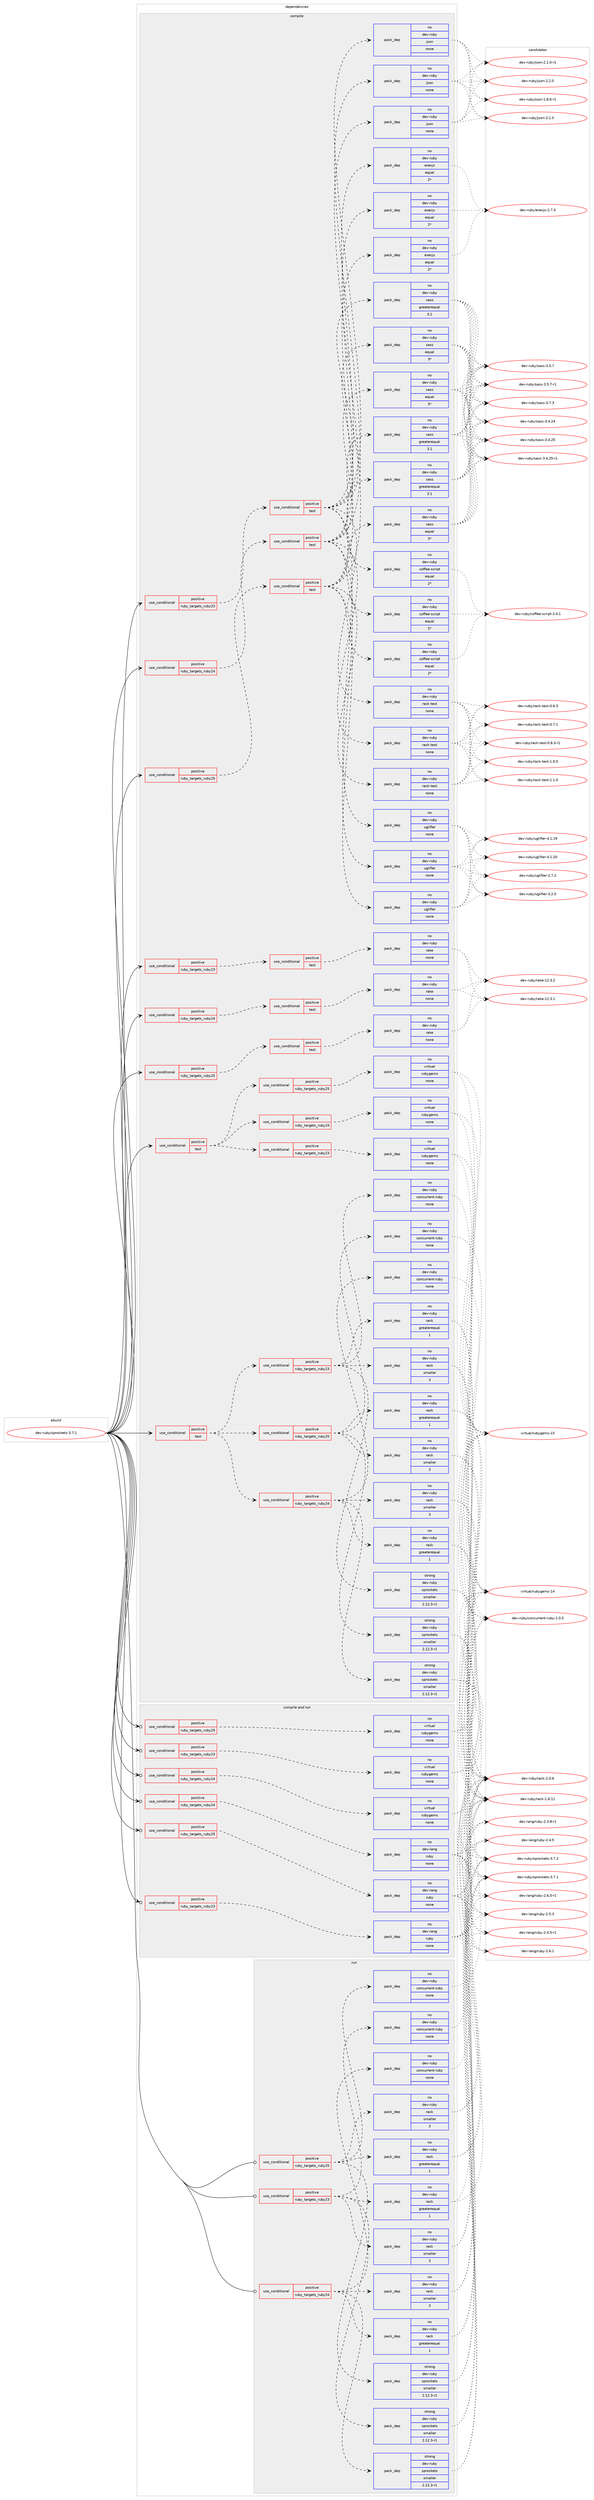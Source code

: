 digraph prolog {

# *************
# Graph options
# *************

newrank=true;
concentrate=true;
compound=true;
graph [rankdir=LR,fontname=Helvetica,fontsize=10,ranksep=1.5];#, ranksep=2.5, nodesep=0.2];
edge  [arrowhead=vee];
node  [fontname=Helvetica,fontsize=10];

# **********
# The ebuild
# **********

subgraph cluster_leftcol {
color=gray;
rank=same;
label=<<i>ebuild</i>>;
id [label="dev-ruby/sprockets-3.7.1", color=red, width=4, href="../dev-ruby/sprockets-3.7.1.svg"];
}

# ****************
# The dependencies
# ****************

subgraph cluster_midcol {
color=gray;
label=<<i>dependencies</i>>;
subgraph cluster_compile {
fillcolor="#eeeeee";
style=filled;
label=<<i>compile</i>>;
subgraph cond418928 {
dependency1530858 [label=<<TABLE BORDER="0" CELLBORDER="1" CELLSPACING="0" CELLPADDING="4"><TR><TD ROWSPAN="3" CELLPADDING="10">use_conditional</TD></TR><TR><TD>positive</TD></TR><TR><TD>ruby_targets_ruby23</TD></TR></TABLE>>, shape=none, color=red];
subgraph cond418929 {
dependency1530859 [label=<<TABLE BORDER="0" CELLBORDER="1" CELLSPACING="0" CELLPADDING="4"><TR><TD ROWSPAN="3" CELLPADDING="10">use_conditional</TD></TR><TR><TD>positive</TD></TR><TR><TD>test</TD></TR></TABLE>>, shape=none, color=red];
subgraph pack1088414 {
dependency1530860 [label=<<TABLE BORDER="0" CELLBORDER="1" CELLSPACING="0" CELLPADDING="4" WIDTH="220"><TR><TD ROWSPAN="6" CELLPADDING="30">pack_dep</TD></TR><TR><TD WIDTH="110">no</TD></TR><TR><TD>dev-ruby</TD></TR><TR><TD>json</TD></TR><TR><TD>none</TD></TR><TR><TD></TD></TR></TABLE>>, shape=none, color=blue];
}
dependency1530859:e -> dependency1530860:w [weight=20,style="dashed",arrowhead="vee"];
subgraph pack1088415 {
dependency1530861 [label=<<TABLE BORDER="0" CELLBORDER="1" CELLSPACING="0" CELLPADDING="4" WIDTH="220"><TR><TD ROWSPAN="6" CELLPADDING="30">pack_dep</TD></TR><TR><TD WIDTH="110">no</TD></TR><TR><TD>dev-ruby</TD></TR><TR><TD>rack-test</TD></TR><TR><TD>none</TD></TR><TR><TD></TD></TR></TABLE>>, shape=none, color=blue];
}
dependency1530859:e -> dependency1530861:w [weight=20,style="dashed",arrowhead="vee"];
subgraph pack1088416 {
dependency1530862 [label=<<TABLE BORDER="0" CELLBORDER="1" CELLSPACING="0" CELLPADDING="4" WIDTH="220"><TR><TD ROWSPAN="6" CELLPADDING="30">pack_dep</TD></TR><TR><TD WIDTH="110">no</TD></TR><TR><TD>dev-ruby</TD></TR><TR><TD>coffee-script</TD></TR><TR><TD>equal</TD></TR><TR><TD>2*</TD></TR></TABLE>>, shape=none, color=blue];
}
dependency1530859:e -> dependency1530862:w [weight=20,style="dashed",arrowhead="vee"];
subgraph pack1088417 {
dependency1530863 [label=<<TABLE BORDER="0" CELLBORDER="1" CELLSPACING="0" CELLPADDING="4" WIDTH="220"><TR><TD ROWSPAN="6" CELLPADDING="30">pack_dep</TD></TR><TR><TD WIDTH="110">no</TD></TR><TR><TD>dev-ruby</TD></TR><TR><TD>execjs</TD></TR><TR><TD>equal</TD></TR><TR><TD>2*</TD></TR></TABLE>>, shape=none, color=blue];
}
dependency1530859:e -> dependency1530863:w [weight=20,style="dashed",arrowhead="vee"];
subgraph pack1088418 {
dependency1530864 [label=<<TABLE BORDER="0" CELLBORDER="1" CELLSPACING="0" CELLPADDING="4" WIDTH="220"><TR><TD ROWSPAN="6" CELLPADDING="30">pack_dep</TD></TR><TR><TD WIDTH="110">no</TD></TR><TR><TD>dev-ruby</TD></TR><TR><TD>sass</TD></TR><TR><TD>equal</TD></TR><TR><TD>3*</TD></TR></TABLE>>, shape=none, color=blue];
}
dependency1530859:e -> dependency1530864:w [weight=20,style="dashed",arrowhead="vee"];
subgraph pack1088419 {
dependency1530865 [label=<<TABLE BORDER="0" CELLBORDER="1" CELLSPACING="0" CELLPADDING="4" WIDTH="220"><TR><TD ROWSPAN="6" CELLPADDING="30">pack_dep</TD></TR><TR><TD WIDTH="110">no</TD></TR><TR><TD>dev-ruby</TD></TR><TR><TD>sass</TD></TR><TR><TD>greaterequal</TD></TR><TR><TD>3.1</TD></TR></TABLE>>, shape=none, color=blue];
}
dependency1530859:e -> dependency1530865:w [weight=20,style="dashed",arrowhead="vee"];
subgraph pack1088420 {
dependency1530866 [label=<<TABLE BORDER="0" CELLBORDER="1" CELLSPACING="0" CELLPADDING="4" WIDTH="220"><TR><TD ROWSPAN="6" CELLPADDING="30">pack_dep</TD></TR><TR><TD WIDTH="110">no</TD></TR><TR><TD>dev-ruby</TD></TR><TR><TD>uglifier</TD></TR><TR><TD>none</TD></TR><TR><TD></TD></TR></TABLE>>, shape=none, color=blue];
}
dependency1530859:e -> dependency1530866:w [weight=20,style="dashed",arrowhead="vee"];
}
dependency1530858:e -> dependency1530859:w [weight=20,style="dashed",arrowhead="vee"];
}
id:e -> dependency1530858:w [weight=20,style="solid",arrowhead="vee"];
subgraph cond418930 {
dependency1530867 [label=<<TABLE BORDER="0" CELLBORDER="1" CELLSPACING="0" CELLPADDING="4"><TR><TD ROWSPAN="3" CELLPADDING="10">use_conditional</TD></TR><TR><TD>positive</TD></TR><TR><TD>ruby_targets_ruby23</TD></TR></TABLE>>, shape=none, color=red];
subgraph cond418931 {
dependency1530868 [label=<<TABLE BORDER="0" CELLBORDER="1" CELLSPACING="0" CELLPADDING="4"><TR><TD ROWSPAN="3" CELLPADDING="10">use_conditional</TD></TR><TR><TD>positive</TD></TR><TR><TD>test</TD></TR></TABLE>>, shape=none, color=red];
subgraph pack1088421 {
dependency1530869 [label=<<TABLE BORDER="0" CELLBORDER="1" CELLSPACING="0" CELLPADDING="4" WIDTH="220"><TR><TD ROWSPAN="6" CELLPADDING="30">pack_dep</TD></TR><TR><TD WIDTH="110">no</TD></TR><TR><TD>dev-ruby</TD></TR><TR><TD>rake</TD></TR><TR><TD>none</TD></TR><TR><TD></TD></TR></TABLE>>, shape=none, color=blue];
}
dependency1530868:e -> dependency1530869:w [weight=20,style="dashed",arrowhead="vee"];
}
dependency1530867:e -> dependency1530868:w [weight=20,style="dashed",arrowhead="vee"];
}
id:e -> dependency1530867:w [weight=20,style="solid",arrowhead="vee"];
subgraph cond418932 {
dependency1530870 [label=<<TABLE BORDER="0" CELLBORDER="1" CELLSPACING="0" CELLPADDING="4"><TR><TD ROWSPAN="3" CELLPADDING="10">use_conditional</TD></TR><TR><TD>positive</TD></TR><TR><TD>ruby_targets_ruby24</TD></TR></TABLE>>, shape=none, color=red];
subgraph cond418933 {
dependency1530871 [label=<<TABLE BORDER="0" CELLBORDER="1" CELLSPACING="0" CELLPADDING="4"><TR><TD ROWSPAN="3" CELLPADDING="10">use_conditional</TD></TR><TR><TD>positive</TD></TR><TR><TD>test</TD></TR></TABLE>>, shape=none, color=red];
subgraph pack1088422 {
dependency1530872 [label=<<TABLE BORDER="0" CELLBORDER="1" CELLSPACING="0" CELLPADDING="4" WIDTH="220"><TR><TD ROWSPAN="6" CELLPADDING="30">pack_dep</TD></TR><TR><TD WIDTH="110">no</TD></TR><TR><TD>dev-ruby</TD></TR><TR><TD>json</TD></TR><TR><TD>none</TD></TR><TR><TD></TD></TR></TABLE>>, shape=none, color=blue];
}
dependency1530871:e -> dependency1530872:w [weight=20,style="dashed",arrowhead="vee"];
subgraph pack1088423 {
dependency1530873 [label=<<TABLE BORDER="0" CELLBORDER="1" CELLSPACING="0" CELLPADDING="4" WIDTH="220"><TR><TD ROWSPAN="6" CELLPADDING="30">pack_dep</TD></TR><TR><TD WIDTH="110">no</TD></TR><TR><TD>dev-ruby</TD></TR><TR><TD>rack-test</TD></TR><TR><TD>none</TD></TR><TR><TD></TD></TR></TABLE>>, shape=none, color=blue];
}
dependency1530871:e -> dependency1530873:w [weight=20,style="dashed",arrowhead="vee"];
subgraph pack1088424 {
dependency1530874 [label=<<TABLE BORDER="0" CELLBORDER="1" CELLSPACING="0" CELLPADDING="4" WIDTH="220"><TR><TD ROWSPAN="6" CELLPADDING="30">pack_dep</TD></TR><TR><TD WIDTH="110">no</TD></TR><TR><TD>dev-ruby</TD></TR><TR><TD>coffee-script</TD></TR><TR><TD>equal</TD></TR><TR><TD>2*</TD></TR></TABLE>>, shape=none, color=blue];
}
dependency1530871:e -> dependency1530874:w [weight=20,style="dashed",arrowhead="vee"];
subgraph pack1088425 {
dependency1530875 [label=<<TABLE BORDER="0" CELLBORDER="1" CELLSPACING="0" CELLPADDING="4" WIDTH="220"><TR><TD ROWSPAN="6" CELLPADDING="30">pack_dep</TD></TR><TR><TD WIDTH="110">no</TD></TR><TR><TD>dev-ruby</TD></TR><TR><TD>execjs</TD></TR><TR><TD>equal</TD></TR><TR><TD>2*</TD></TR></TABLE>>, shape=none, color=blue];
}
dependency1530871:e -> dependency1530875:w [weight=20,style="dashed",arrowhead="vee"];
subgraph pack1088426 {
dependency1530876 [label=<<TABLE BORDER="0" CELLBORDER="1" CELLSPACING="0" CELLPADDING="4" WIDTH="220"><TR><TD ROWSPAN="6" CELLPADDING="30">pack_dep</TD></TR><TR><TD WIDTH="110">no</TD></TR><TR><TD>dev-ruby</TD></TR><TR><TD>sass</TD></TR><TR><TD>equal</TD></TR><TR><TD>3*</TD></TR></TABLE>>, shape=none, color=blue];
}
dependency1530871:e -> dependency1530876:w [weight=20,style="dashed",arrowhead="vee"];
subgraph pack1088427 {
dependency1530877 [label=<<TABLE BORDER="0" CELLBORDER="1" CELLSPACING="0" CELLPADDING="4" WIDTH="220"><TR><TD ROWSPAN="6" CELLPADDING="30">pack_dep</TD></TR><TR><TD WIDTH="110">no</TD></TR><TR><TD>dev-ruby</TD></TR><TR><TD>sass</TD></TR><TR><TD>greaterequal</TD></TR><TR><TD>3.1</TD></TR></TABLE>>, shape=none, color=blue];
}
dependency1530871:e -> dependency1530877:w [weight=20,style="dashed",arrowhead="vee"];
subgraph pack1088428 {
dependency1530878 [label=<<TABLE BORDER="0" CELLBORDER="1" CELLSPACING="0" CELLPADDING="4" WIDTH="220"><TR><TD ROWSPAN="6" CELLPADDING="30">pack_dep</TD></TR><TR><TD WIDTH="110">no</TD></TR><TR><TD>dev-ruby</TD></TR><TR><TD>uglifier</TD></TR><TR><TD>none</TD></TR><TR><TD></TD></TR></TABLE>>, shape=none, color=blue];
}
dependency1530871:e -> dependency1530878:w [weight=20,style="dashed",arrowhead="vee"];
}
dependency1530870:e -> dependency1530871:w [weight=20,style="dashed",arrowhead="vee"];
}
id:e -> dependency1530870:w [weight=20,style="solid",arrowhead="vee"];
subgraph cond418934 {
dependency1530879 [label=<<TABLE BORDER="0" CELLBORDER="1" CELLSPACING="0" CELLPADDING="4"><TR><TD ROWSPAN="3" CELLPADDING="10">use_conditional</TD></TR><TR><TD>positive</TD></TR><TR><TD>ruby_targets_ruby24</TD></TR></TABLE>>, shape=none, color=red];
subgraph cond418935 {
dependency1530880 [label=<<TABLE BORDER="0" CELLBORDER="1" CELLSPACING="0" CELLPADDING="4"><TR><TD ROWSPAN="3" CELLPADDING="10">use_conditional</TD></TR><TR><TD>positive</TD></TR><TR><TD>test</TD></TR></TABLE>>, shape=none, color=red];
subgraph pack1088429 {
dependency1530881 [label=<<TABLE BORDER="0" CELLBORDER="1" CELLSPACING="0" CELLPADDING="4" WIDTH="220"><TR><TD ROWSPAN="6" CELLPADDING="30">pack_dep</TD></TR><TR><TD WIDTH="110">no</TD></TR><TR><TD>dev-ruby</TD></TR><TR><TD>rake</TD></TR><TR><TD>none</TD></TR><TR><TD></TD></TR></TABLE>>, shape=none, color=blue];
}
dependency1530880:e -> dependency1530881:w [weight=20,style="dashed",arrowhead="vee"];
}
dependency1530879:e -> dependency1530880:w [weight=20,style="dashed",arrowhead="vee"];
}
id:e -> dependency1530879:w [weight=20,style="solid",arrowhead="vee"];
subgraph cond418936 {
dependency1530882 [label=<<TABLE BORDER="0" CELLBORDER="1" CELLSPACING="0" CELLPADDING="4"><TR><TD ROWSPAN="3" CELLPADDING="10">use_conditional</TD></TR><TR><TD>positive</TD></TR><TR><TD>ruby_targets_ruby25</TD></TR></TABLE>>, shape=none, color=red];
subgraph cond418937 {
dependency1530883 [label=<<TABLE BORDER="0" CELLBORDER="1" CELLSPACING="0" CELLPADDING="4"><TR><TD ROWSPAN="3" CELLPADDING="10">use_conditional</TD></TR><TR><TD>positive</TD></TR><TR><TD>test</TD></TR></TABLE>>, shape=none, color=red];
subgraph pack1088430 {
dependency1530884 [label=<<TABLE BORDER="0" CELLBORDER="1" CELLSPACING="0" CELLPADDING="4" WIDTH="220"><TR><TD ROWSPAN="6" CELLPADDING="30">pack_dep</TD></TR><TR><TD WIDTH="110">no</TD></TR><TR><TD>dev-ruby</TD></TR><TR><TD>json</TD></TR><TR><TD>none</TD></TR><TR><TD></TD></TR></TABLE>>, shape=none, color=blue];
}
dependency1530883:e -> dependency1530884:w [weight=20,style="dashed",arrowhead="vee"];
subgraph pack1088431 {
dependency1530885 [label=<<TABLE BORDER="0" CELLBORDER="1" CELLSPACING="0" CELLPADDING="4" WIDTH="220"><TR><TD ROWSPAN="6" CELLPADDING="30">pack_dep</TD></TR><TR><TD WIDTH="110">no</TD></TR><TR><TD>dev-ruby</TD></TR><TR><TD>rack-test</TD></TR><TR><TD>none</TD></TR><TR><TD></TD></TR></TABLE>>, shape=none, color=blue];
}
dependency1530883:e -> dependency1530885:w [weight=20,style="dashed",arrowhead="vee"];
subgraph pack1088432 {
dependency1530886 [label=<<TABLE BORDER="0" CELLBORDER="1" CELLSPACING="0" CELLPADDING="4" WIDTH="220"><TR><TD ROWSPAN="6" CELLPADDING="30">pack_dep</TD></TR><TR><TD WIDTH="110">no</TD></TR><TR><TD>dev-ruby</TD></TR><TR><TD>coffee-script</TD></TR><TR><TD>equal</TD></TR><TR><TD>2*</TD></TR></TABLE>>, shape=none, color=blue];
}
dependency1530883:e -> dependency1530886:w [weight=20,style="dashed",arrowhead="vee"];
subgraph pack1088433 {
dependency1530887 [label=<<TABLE BORDER="0" CELLBORDER="1" CELLSPACING="0" CELLPADDING="4" WIDTH="220"><TR><TD ROWSPAN="6" CELLPADDING="30">pack_dep</TD></TR><TR><TD WIDTH="110">no</TD></TR><TR><TD>dev-ruby</TD></TR><TR><TD>execjs</TD></TR><TR><TD>equal</TD></TR><TR><TD>2*</TD></TR></TABLE>>, shape=none, color=blue];
}
dependency1530883:e -> dependency1530887:w [weight=20,style="dashed",arrowhead="vee"];
subgraph pack1088434 {
dependency1530888 [label=<<TABLE BORDER="0" CELLBORDER="1" CELLSPACING="0" CELLPADDING="4" WIDTH="220"><TR><TD ROWSPAN="6" CELLPADDING="30">pack_dep</TD></TR><TR><TD WIDTH="110">no</TD></TR><TR><TD>dev-ruby</TD></TR><TR><TD>sass</TD></TR><TR><TD>equal</TD></TR><TR><TD>3*</TD></TR></TABLE>>, shape=none, color=blue];
}
dependency1530883:e -> dependency1530888:w [weight=20,style="dashed",arrowhead="vee"];
subgraph pack1088435 {
dependency1530889 [label=<<TABLE BORDER="0" CELLBORDER="1" CELLSPACING="0" CELLPADDING="4" WIDTH="220"><TR><TD ROWSPAN="6" CELLPADDING="30">pack_dep</TD></TR><TR><TD WIDTH="110">no</TD></TR><TR><TD>dev-ruby</TD></TR><TR><TD>sass</TD></TR><TR><TD>greaterequal</TD></TR><TR><TD>3.1</TD></TR></TABLE>>, shape=none, color=blue];
}
dependency1530883:e -> dependency1530889:w [weight=20,style="dashed",arrowhead="vee"];
subgraph pack1088436 {
dependency1530890 [label=<<TABLE BORDER="0" CELLBORDER="1" CELLSPACING="0" CELLPADDING="4" WIDTH="220"><TR><TD ROWSPAN="6" CELLPADDING="30">pack_dep</TD></TR><TR><TD WIDTH="110">no</TD></TR><TR><TD>dev-ruby</TD></TR><TR><TD>uglifier</TD></TR><TR><TD>none</TD></TR><TR><TD></TD></TR></TABLE>>, shape=none, color=blue];
}
dependency1530883:e -> dependency1530890:w [weight=20,style="dashed",arrowhead="vee"];
}
dependency1530882:e -> dependency1530883:w [weight=20,style="dashed",arrowhead="vee"];
}
id:e -> dependency1530882:w [weight=20,style="solid",arrowhead="vee"];
subgraph cond418938 {
dependency1530891 [label=<<TABLE BORDER="0" CELLBORDER="1" CELLSPACING="0" CELLPADDING="4"><TR><TD ROWSPAN="3" CELLPADDING="10">use_conditional</TD></TR><TR><TD>positive</TD></TR><TR><TD>ruby_targets_ruby25</TD></TR></TABLE>>, shape=none, color=red];
subgraph cond418939 {
dependency1530892 [label=<<TABLE BORDER="0" CELLBORDER="1" CELLSPACING="0" CELLPADDING="4"><TR><TD ROWSPAN="3" CELLPADDING="10">use_conditional</TD></TR><TR><TD>positive</TD></TR><TR><TD>test</TD></TR></TABLE>>, shape=none, color=red];
subgraph pack1088437 {
dependency1530893 [label=<<TABLE BORDER="0" CELLBORDER="1" CELLSPACING="0" CELLPADDING="4" WIDTH="220"><TR><TD ROWSPAN="6" CELLPADDING="30">pack_dep</TD></TR><TR><TD WIDTH="110">no</TD></TR><TR><TD>dev-ruby</TD></TR><TR><TD>rake</TD></TR><TR><TD>none</TD></TR><TR><TD></TD></TR></TABLE>>, shape=none, color=blue];
}
dependency1530892:e -> dependency1530893:w [weight=20,style="dashed",arrowhead="vee"];
}
dependency1530891:e -> dependency1530892:w [weight=20,style="dashed",arrowhead="vee"];
}
id:e -> dependency1530891:w [weight=20,style="solid",arrowhead="vee"];
subgraph cond418940 {
dependency1530894 [label=<<TABLE BORDER="0" CELLBORDER="1" CELLSPACING="0" CELLPADDING="4"><TR><TD ROWSPAN="3" CELLPADDING="10">use_conditional</TD></TR><TR><TD>positive</TD></TR><TR><TD>test</TD></TR></TABLE>>, shape=none, color=red];
subgraph cond418941 {
dependency1530895 [label=<<TABLE BORDER="0" CELLBORDER="1" CELLSPACING="0" CELLPADDING="4"><TR><TD ROWSPAN="3" CELLPADDING="10">use_conditional</TD></TR><TR><TD>positive</TD></TR><TR><TD>ruby_targets_ruby23</TD></TR></TABLE>>, shape=none, color=red];
subgraph pack1088438 {
dependency1530896 [label=<<TABLE BORDER="0" CELLBORDER="1" CELLSPACING="0" CELLPADDING="4" WIDTH="220"><TR><TD ROWSPAN="6" CELLPADDING="30">pack_dep</TD></TR><TR><TD WIDTH="110">no</TD></TR><TR><TD>dev-ruby</TD></TR><TR><TD>concurrent-ruby</TD></TR><TR><TD>none</TD></TR><TR><TD></TD></TR></TABLE>>, shape=none, color=blue];
}
dependency1530895:e -> dependency1530896:w [weight=20,style="dashed",arrowhead="vee"];
subgraph pack1088439 {
dependency1530897 [label=<<TABLE BORDER="0" CELLBORDER="1" CELLSPACING="0" CELLPADDING="4" WIDTH="220"><TR><TD ROWSPAN="6" CELLPADDING="30">pack_dep</TD></TR><TR><TD WIDTH="110">no</TD></TR><TR><TD>dev-ruby</TD></TR><TR><TD>rack</TD></TR><TR><TD>greaterequal</TD></TR><TR><TD>1</TD></TR></TABLE>>, shape=none, color=blue];
}
dependency1530895:e -> dependency1530897:w [weight=20,style="dashed",arrowhead="vee"];
subgraph pack1088440 {
dependency1530898 [label=<<TABLE BORDER="0" CELLBORDER="1" CELLSPACING="0" CELLPADDING="4" WIDTH="220"><TR><TD ROWSPAN="6" CELLPADDING="30">pack_dep</TD></TR><TR><TD WIDTH="110">no</TD></TR><TR><TD>dev-ruby</TD></TR><TR><TD>rack</TD></TR><TR><TD>smaller</TD></TR><TR><TD>3</TD></TR></TABLE>>, shape=none, color=blue];
}
dependency1530895:e -> dependency1530898:w [weight=20,style="dashed",arrowhead="vee"];
subgraph pack1088441 {
dependency1530899 [label=<<TABLE BORDER="0" CELLBORDER="1" CELLSPACING="0" CELLPADDING="4" WIDTH="220"><TR><TD ROWSPAN="6" CELLPADDING="30">pack_dep</TD></TR><TR><TD WIDTH="110">strong</TD></TR><TR><TD>dev-ruby</TD></TR><TR><TD>sprockets</TD></TR><TR><TD>smaller</TD></TR><TR><TD>2.12.3-r1</TD></TR></TABLE>>, shape=none, color=blue];
}
dependency1530895:e -> dependency1530899:w [weight=20,style="dashed",arrowhead="vee"];
}
dependency1530894:e -> dependency1530895:w [weight=20,style="dashed",arrowhead="vee"];
subgraph cond418942 {
dependency1530900 [label=<<TABLE BORDER="0" CELLBORDER="1" CELLSPACING="0" CELLPADDING="4"><TR><TD ROWSPAN="3" CELLPADDING="10">use_conditional</TD></TR><TR><TD>positive</TD></TR><TR><TD>ruby_targets_ruby24</TD></TR></TABLE>>, shape=none, color=red];
subgraph pack1088442 {
dependency1530901 [label=<<TABLE BORDER="0" CELLBORDER="1" CELLSPACING="0" CELLPADDING="4" WIDTH="220"><TR><TD ROWSPAN="6" CELLPADDING="30">pack_dep</TD></TR><TR><TD WIDTH="110">no</TD></TR><TR><TD>dev-ruby</TD></TR><TR><TD>concurrent-ruby</TD></TR><TR><TD>none</TD></TR><TR><TD></TD></TR></TABLE>>, shape=none, color=blue];
}
dependency1530900:e -> dependency1530901:w [weight=20,style="dashed",arrowhead="vee"];
subgraph pack1088443 {
dependency1530902 [label=<<TABLE BORDER="0" CELLBORDER="1" CELLSPACING="0" CELLPADDING="4" WIDTH="220"><TR><TD ROWSPAN="6" CELLPADDING="30">pack_dep</TD></TR><TR><TD WIDTH="110">no</TD></TR><TR><TD>dev-ruby</TD></TR><TR><TD>rack</TD></TR><TR><TD>greaterequal</TD></TR><TR><TD>1</TD></TR></TABLE>>, shape=none, color=blue];
}
dependency1530900:e -> dependency1530902:w [weight=20,style="dashed",arrowhead="vee"];
subgraph pack1088444 {
dependency1530903 [label=<<TABLE BORDER="0" CELLBORDER="1" CELLSPACING="0" CELLPADDING="4" WIDTH="220"><TR><TD ROWSPAN="6" CELLPADDING="30">pack_dep</TD></TR><TR><TD WIDTH="110">no</TD></TR><TR><TD>dev-ruby</TD></TR><TR><TD>rack</TD></TR><TR><TD>smaller</TD></TR><TR><TD>3</TD></TR></TABLE>>, shape=none, color=blue];
}
dependency1530900:e -> dependency1530903:w [weight=20,style="dashed",arrowhead="vee"];
subgraph pack1088445 {
dependency1530904 [label=<<TABLE BORDER="0" CELLBORDER="1" CELLSPACING="0" CELLPADDING="4" WIDTH="220"><TR><TD ROWSPAN="6" CELLPADDING="30">pack_dep</TD></TR><TR><TD WIDTH="110">strong</TD></TR><TR><TD>dev-ruby</TD></TR><TR><TD>sprockets</TD></TR><TR><TD>smaller</TD></TR><TR><TD>2.12.3-r1</TD></TR></TABLE>>, shape=none, color=blue];
}
dependency1530900:e -> dependency1530904:w [weight=20,style="dashed",arrowhead="vee"];
}
dependency1530894:e -> dependency1530900:w [weight=20,style="dashed",arrowhead="vee"];
subgraph cond418943 {
dependency1530905 [label=<<TABLE BORDER="0" CELLBORDER="1" CELLSPACING="0" CELLPADDING="4"><TR><TD ROWSPAN="3" CELLPADDING="10">use_conditional</TD></TR><TR><TD>positive</TD></TR><TR><TD>ruby_targets_ruby25</TD></TR></TABLE>>, shape=none, color=red];
subgraph pack1088446 {
dependency1530906 [label=<<TABLE BORDER="0" CELLBORDER="1" CELLSPACING="0" CELLPADDING="4" WIDTH="220"><TR><TD ROWSPAN="6" CELLPADDING="30">pack_dep</TD></TR><TR><TD WIDTH="110">no</TD></TR><TR><TD>dev-ruby</TD></TR><TR><TD>concurrent-ruby</TD></TR><TR><TD>none</TD></TR><TR><TD></TD></TR></TABLE>>, shape=none, color=blue];
}
dependency1530905:e -> dependency1530906:w [weight=20,style="dashed",arrowhead="vee"];
subgraph pack1088447 {
dependency1530907 [label=<<TABLE BORDER="0" CELLBORDER="1" CELLSPACING="0" CELLPADDING="4" WIDTH="220"><TR><TD ROWSPAN="6" CELLPADDING="30">pack_dep</TD></TR><TR><TD WIDTH="110">no</TD></TR><TR><TD>dev-ruby</TD></TR><TR><TD>rack</TD></TR><TR><TD>greaterequal</TD></TR><TR><TD>1</TD></TR></TABLE>>, shape=none, color=blue];
}
dependency1530905:e -> dependency1530907:w [weight=20,style="dashed",arrowhead="vee"];
subgraph pack1088448 {
dependency1530908 [label=<<TABLE BORDER="0" CELLBORDER="1" CELLSPACING="0" CELLPADDING="4" WIDTH="220"><TR><TD ROWSPAN="6" CELLPADDING="30">pack_dep</TD></TR><TR><TD WIDTH="110">no</TD></TR><TR><TD>dev-ruby</TD></TR><TR><TD>rack</TD></TR><TR><TD>smaller</TD></TR><TR><TD>3</TD></TR></TABLE>>, shape=none, color=blue];
}
dependency1530905:e -> dependency1530908:w [weight=20,style="dashed",arrowhead="vee"];
subgraph pack1088449 {
dependency1530909 [label=<<TABLE BORDER="0" CELLBORDER="1" CELLSPACING="0" CELLPADDING="4" WIDTH="220"><TR><TD ROWSPAN="6" CELLPADDING="30">pack_dep</TD></TR><TR><TD WIDTH="110">strong</TD></TR><TR><TD>dev-ruby</TD></TR><TR><TD>sprockets</TD></TR><TR><TD>smaller</TD></TR><TR><TD>2.12.3-r1</TD></TR></TABLE>>, shape=none, color=blue];
}
dependency1530905:e -> dependency1530909:w [weight=20,style="dashed",arrowhead="vee"];
}
dependency1530894:e -> dependency1530905:w [weight=20,style="dashed",arrowhead="vee"];
}
id:e -> dependency1530894:w [weight=20,style="solid",arrowhead="vee"];
subgraph cond418944 {
dependency1530910 [label=<<TABLE BORDER="0" CELLBORDER="1" CELLSPACING="0" CELLPADDING="4"><TR><TD ROWSPAN="3" CELLPADDING="10">use_conditional</TD></TR><TR><TD>positive</TD></TR><TR><TD>test</TD></TR></TABLE>>, shape=none, color=red];
subgraph cond418945 {
dependency1530911 [label=<<TABLE BORDER="0" CELLBORDER="1" CELLSPACING="0" CELLPADDING="4"><TR><TD ROWSPAN="3" CELLPADDING="10">use_conditional</TD></TR><TR><TD>positive</TD></TR><TR><TD>ruby_targets_ruby23</TD></TR></TABLE>>, shape=none, color=red];
subgraph pack1088450 {
dependency1530912 [label=<<TABLE BORDER="0" CELLBORDER="1" CELLSPACING="0" CELLPADDING="4" WIDTH="220"><TR><TD ROWSPAN="6" CELLPADDING="30">pack_dep</TD></TR><TR><TD WIDTH="110">no</TD></TR><TR><TD>virtual</TD></TR><TR><TD>rubygems</TD></TR><TR><TD>none</TD></TR><TR><TD></TD></TR></TABLE>>, shape=none, color=blue];
}
dependency1530911:e -> dependency1530912:w [weight=20,style="dashed",arrowhead="vee"];
}
dependency1530910:e -> dependency1530911:w [weight=20,style="dashed",arrowhead="vee"];
subgraph cond418946 {
dependency1530913 [label=<<TABLE BORDER="0" CELLBORDER="1" CELLSPACING="0" CELLPADDING="4"><TR><TD ROWSPAN="3" CELLPADDING="10">use_conditional</TD></TR><TR><TD>positive</TD></TR><TR><TD>ruby_targets_ruby24</TD></TR></TABLE>>, shape=none, color=red];
subgraph pack1088451 {
dependency1530914 [label=<<TABLE BORDER="0" CELLBORDER="1" CELLSPACING="0" CELLPADDING="4" WIDTH="220"><TR><TD ROWSPAN="6" CELLPADDING="30">pack_dep</TD></TR><TR><TD WIDTH="110">no</TD></TR><TR><TD>virtual</TD></TR><TR><TD>rubygems</TD></TR><TR><TD>none</TD></TR><TR><TD></TD></TR></TABLE>>, shape=none, color=blue];
}
dependency1530913:e -> dependency1530914:w [weight=20,style="dashed",arrowhead="vee"];
}
dependency1530910:e -> dependency1530913:w [weight=20,style="dashed",arrowhead="vee"];
subgraph cond418947 {
dependency1530915 [label=<<TABLE BORDER="0" CELLBORDER="1" CELLSPACING="0" CELLPADDING="4"><TR><TD ROWSPAN="3" CELLPADDING="10">use_conditional</TD></TR><TR><TD>positive</TD></TR><TR><TD>ruby_targets_ruby25</TD></TR></TABLE>>, shape=none, color=red];
subgraph pack1088452 {
dependency1530916 [label=<<TABLE BORDER="0" CELLBORDER="1" CELLSPACING="0" CELLPADDING="4" WIDTH="220"><TR><TD ROWSPAN="6" CELLPADDING="30">pack_dep</TD></TR><TR><TD WIDTH="110">no</TD></TR><TR><TD>virtual</TD></TR><TR><TD>rubygems</TD></TR><TR><TD>none</TD></TR><TR><TD></TD></TR></TABLE>>, shape=none, color=blue];
}
dependency1530915:e -> dependency1530916:w [weight=20,style="dashed",arrowhead="vee"];
}
dependency1530910:e -> dependency1530915:w [weight=20,style="dashed",arrowhead="vee"];
}
id:e -> dependency1530910:w [weight=20,style="solid",arrowhead="vee"];
}
subgraph cluster_compileandrun {
fillcolor="#eeeeee";
style=filled;
label=<<i>compile and run</i>>;
subgraph cond418948 {
dependency1530917 [label=<<TABLE BORDER="0" CELLBORDER="1" CELLSPACING="0" CELLPADDING="4"><TR><TD ROWSPAN="3" CELLPADDING="10">use_conditional</TD></TR><TR><TD>positive</TD></TR><TR><TD>ruby_targets_ruby23</TD></TR></TABLE>>, shape=none, color=red];
subgraph pack1088453 {
dependency1530918 [label=<<TABLE BORDER="0" CELLBORDER="1" CELLSPACING="0" CELLPADDING="4" WIDTH="220"><TR><TD ROWSPAN="6" CELLPADDING="30">pack_dep</TD></TR><TR><TD WIDTH="110">no</TD></TR><TR><TD>dev-lang</TD></TR><TR><TD>ruby</TD></TR><TR><TD>none</TD></TR><TR><TD></TD></TR></TABLE>>, shape=none, color=blue];
}
dependency1530917:e -> dependency1530918:w [weight=20,style="dashed",arrowhead="vee"];
}
id:e -> dependency1530917:w [weight=20,style="solid",arrowhead="odotvee"];
subgraph cond418949 {
dependency1530919 [label=<<TABLE BORDER="0" CELLBORDER="1" CELLSPACING="0" CELLPADDING="4"><TR><TD ROWSPAN="3" CELLPADDING="10">use_conditional</TD></TR><TR><TD>positive</TD></TR><TR><TD>ruby_targets_ruby23</TD></TR></TABLE>>, shape=none, color=red];
subgraph pack1088454 {
dependency1530920 [label=<<TABLE BORDER="0" CELLBORDER="1" CELLSPACING="0" CELLPADDING="4" WIDTH="220"><TR><TD ROWSPAN="6" CELLPADDING="30">pack_dep</TD></TR><TR><TD WIDTH="110">no</TD></TR><TR><TD>virtual</TD></TR><TR><TD>rubygems</TD></TR><TR><TD>none</TD></TR><TR><TD></TD></TR></TABLE>>, shape=none, color=blue];
}
dependency1530919:e -> dependency1530920:w [weight=20,style="dashed",arrowhead="vee"];
}
id:e -> dependency1530919:w [weight=20,style="solid",arrowhead="odotvee"];
subgraph cond418950 {
dependency1530921 [label=<<TABLE BORDER="0" CELLBORDER="1" CELLSPACING="0" CELLPADDING="4"><TR><TD ROWSPAN="3" CELLPADDING="10">use_conditional</TD></TR><TR><TD>positive</TD></TR><TR><TD>ruby_targets_ruby24</TD></TR></TABLE>>, shape=none, color=red];
subgraph pack1088455 {
dependency1530922 [label=<<TABLE BORDER="0" CELLBORDER="1" CELLSPACING="0" CELLPADDING="4" WIDTH="220"><TR><TD ROWSPAN="6" CELLPADDING="30">pack_dep</TD></TR><TR><TD WIDTH="110">no</TD></TR><TR><TD>dev-lang</TD></TR><TR><TD>ruby</TD></TR><TR><TD>none</TD></TR><TR><TD></TD></TR></TABLE>>, shape=none, color=blue];
}
dependency1530921:e -> dependency1530922:w [weight=20,style="dashed",arrowhead="vee"];
}
id:e -> dependency1530921:w [weight=20,style="solid",arrowhead="odotvee"];
subgraph cond418951 {
dependency1530923 [label=<<TABLE BORDER="0" CELLBORDER="1" CELLSPACING="0" CELLPADDING="4"><TR><TD ROWSPAN="3" CELLPADDING="10">use_conditional</TD></TR><TR><TD>positive</TD></TR><TR><TD>ruby_targets_ruby24</TD></TR></TABLE>>, shape=none, color=red];
subgraph pack1088456 {
dependency1530924 [label=<<TABLE BORDER="0" CELLBORDER="1" CELLSPACING="0" CELLPADDING="4" WIDTH="220"><TR><TD ROWSPAN="6" CELLPADDING="30">pack_dep</TD></TR><TR><TD WIDTH="110">no</TD></TR><TR><TD>virtual</TD></TR><TR><TD>rubygems</TD></TR><TR><TD>none</TD></TR><TR><TD></TD></TR></TABLE>>, shape=none, color=blue];
}
dependency1530923:e -> dependency1530924:w [weight=20,style="dashed",arrowhead="vee"];
}
id:e -> dependency1530923:w [weight=20,style="solid",arrowhead="odotvee"];
subgraph cond418952 {
dependency1530925 [label=<<TABLE BORDER="0" CELLBORDER="1" CELLSPACING="0" CELLPADDING="4"><TR><TD ROWSPAN="3" CELLPADDING="10">use_conditional</TD></TR><TR><TD>positive</TD></TR><TR><TD>ruby_targets_ruby25</TD></TR></TABLE>>, shape=none, color=red];
subgraph pack1088457 {
dependency1530926 [label=<<TABLE BORDER="0" CELLBORDER="1" CELLSPACING="0" CELLPADDING="4" WIDTH="220"><TR><TD ROWSPAN="6" CELLPADDING="30">pack_dep</TD></TR><TR><TD WIDTH="110">no</TD></TR><TR><TD>dev-lang</TD></TR><TR><TD>ruby</TD></TR><TR><TD>none</TD></TR><TR><TD></TD></TR></TABLE>>, shape=none, color=blue];
}
dependency1530925:e -> dependency1530926:w [weight=20,style="dashed",arrowhead="vee"];
}
id:e -> dependency1530925:w [weight=20,style="solid",arrowhead="odotvee"];
subgraph cond418953 {
dependency1530927 [label=<<TABLE BORDER="0" CELLBORDER="1" CELLSPACING="0" CELLPADDING="4"><TR><TD ROWSPAN="3" CELLPADDING="10">use_conditional</TD></TR><TR><TD>positive</TD></TR><TR><TD>ruby_targets_ruby25</TD></TR></TABLE>>, shape=none, color=red];
subgraph pack1088458 {
dependency1530928 [label=<<TABLE BORDER="0" CELLBORDER="1" CELLSPACING="0" CELLPADDING="4" WIDTH="220"><TR><TD ROWSPAN="6" CELLPADDING="30">pack_dep</TD></TR><TR><TD WIDTH="110">no</TD></TR><TR><TD>virtual</TD></TR><TR><TD>rubygems</TD></TR><TR><TD>none</TD></TR><TR><TD></TD></TR></TABLE>>, shape=none, color=blue];
}
dependency1530927:e -> dependency1530928:w [weight=20,style="dashed",arrowhead="vee"];
}
id:e -> dependency1530927:w [weight=20,style="solid",arrowhead="odotvee"];
}
subgraph cluster_run {
fillcolor="#eeeeee";
style=filled;
label=<<i>run</i>>;
subgraph cond418954 {
dependency1530929 [label=<<TABLE BORDER="0" CELLBORDER="1" CELLSPACING="0" CELLPADDING="4"><TR><TD ROWSPAN="3" CELLPADDING="10">use_conditional</TD></TR><TR><TD>positive</TD></TR><TR><TD>ruby_targets_ruby23</TD></TR></TABLE>>, shape=none, color=red];
subgraph pack1088459 {
dependency1530930 [label=<<TABLE BORDER="0" CELLBORDER="1" CELLSPACING="0" CELLPADDING="4" WIDTH="220"><TR><TD ROWSPAN="6" CELLPADDING="30">pack_dep</TD></TR><TR><TD WIDTH="110">no</TD></TR><TR><TD>dev-ruby</TD></TR><TR><TD>concurrent-ruby</TD></TR><TR><TD>none</TD></TR><TR><TD></TD></TR></TABLE>>, shape=none, color=blue];
}
dependency1530929:e -> dependency1530930:w [weight=20,style="dashed",arrowhead="vee"];
subgraph pack1088460 {
dependency1530931 [label=<<TABLE BORDER="0" CELLBORDER="1" CELLSPACING="0" CELLPADDING="4" WIDTH="220"><TR><TD ROWSPAN="6" CELLPADDING="30">pack_dep</TD></TR><TR><TD WIDTH="110">no</TD></TR><TR><TD>dev-ruby</TD></TR><TR><TD>rack</TD></TR><TR><TD>greaterequal</TD></TR><TR><TD>1</TD></TR></TABLE>>, shape=none, color=blue];
}
dependency1530929:e -> dependency1530931:w [weight=20,style="dashed",arrowhead="vee"];
subgraph pack1088461 {
dependency1530932 [label=<<TABLE BORDER="0" CELLBORDER="1" CELLSPACING="0" CELLPADDING="4" WIDTH="220"><TR><TD ROWSPAN="6" CELLPADDING="30">pack_dep</TD></TR><TR><TD WIDTH="110">no</TD></TR><TR><TD>dev-ruby</TD></TR><TR><TD>rack</TD></TR><TR><TD>smaller</TD></TR><TR><TD>3</TD></TR></TABLE>>, shape=none, color=blue];
}
dependency1530929:e -> dependency1530932:w [weight=20,style="dashed",arrowhead="vee"];
subgraph pack1088462 {
dependency1530933 [label=<<TABLE BORDER="0" CELLBORDER="1" CELLSPACING="0" CELLPADDING="4" WIDTH="220"><TR><TD ROWSPAN="6" CELLPADDING="30">pack_dep</TD></TR><TR><TD WIDTH="110">strong</TD></TR><TR><TD>dev-ruby</TD></TR><TR><TD>sprockets</TD></TR><TR><TD>smaller</TD></TR><TR><TD>2.12.3-r1</TD></TR></TABLE>>, shape=none, color=blue];
}
dependency1530929:e -> dependency1530933:w [weight=20,style="dashed",arrowhead="vee"];
}
id:e -> dependency1530929:w [weight=20,style="solid",arrowhead="odot"];
subgraph cond418955 {
dependency1530934 [label=<<TABLE BORDER="0" CELLBORDER="1" CELLSPACING="0" CELLPADDING="4"><TR><TD ROWSPAN="3" CELLPADDING="10">use_conditional</TD></TR><TR><TD>positive</TD></TR><TR><TD>ruby_targets_ruby24</TD></TR></TABLE>>, shape=none, color=red];
subgraph pack1088463 {
dependency1530935 [label=<<TABLE BORDER="0" CELLBORDER="1" CELLSPACING="0" CELLPADDING="4" WIDTH="220"><TR><TD ROWSPAN="6" CELLPADDING="30">pack_dep</TD></TR><TR><TD WIDTH="110">no</TD></TR><TR><TD>dev-ruby</TD></TR><TR><TD>concurrent-ruby</TD></TR><TR><TD>none</TD></TR><TR><TD></TD></TR></TABLE>>, shape=none, color=blue];
}
dependency1530934:e -> dependency1530935:w [weight=20,style="dashed",arrowhead="vee"];
subgraph pack1088464 {
dependency1530936 [label=<<TABLE BORDER="0" CELLBORDER="1" CELLSPACING="0" CELLPADDING="4" WIDTH="220"><TR><TD ROWSPAN="6" CELLPADDING="30">pack_dep</TD></TR><TR><TD WIDTH="110">no</TD></TR><TR><TD>dev-ruby</TD></TR><TR><TD>rack</TD></TR><TR><TD>greaterequal</TD></TR><TR><TD>1</TD></TR></TABLE>>, shape=none, color=blue];
}
dependency1530934:e -> dependency1530936:w [weight=20,style="dashed",arrowhead="vee"];
subgraph pack1088465 {
dependency1530937 [label=<<TABLE BORDER="0" CELLBORDER="1" CELLSPACING="0" CELLPADDING="4" WIDTH="220"><TR><TD ROWSPAN="6" CELLPADDING="30">pack_dep</TD></TR><TR><TD WIDTH="110">no</TD></TR><TR><TD>dev-ruby</TD></TR><TR><TD>rack</TD></TR><TR><TD>smaller</TD></TR><TR><TD>3</TD></TR></TABLE>>, shape=none, color=blue];
}
dependency1530934:e -> dependency1530937:w [weight=20,style="dashed",arrowhead="vee"];
subgraph pack1088466 {
dependency1530938 [label=<<TABLE BORDER="0" CELLBORDER="1" CELLSPACING="0" CELLPADDING="4" WIDTH="220"><TR><TD ROWSPAN="6" CELLPADDING="30">pack_dep</TD></TR><TR><TD WIDTH="110">strong</TD></TR><TR><TD>dev-ruby</TD></TR><TR><TD>sprockets</TD></TR><TR><TD>smaller</TD></TR><TR><TD>2.12.3-r1</TD></TR></TABLE>>, shape=none, color=blue];
}
dependency1530934:e -> dependency1530938:w [weight=20,style="dashed",arrowhead="vee"];
}
id:e -> dependency1530934:w [weight=20,style="solid",arrowhead="odot"];
subgraph cond418956 {
dependency1530939 [label=<<TABLE BORDER="0" CELLBORDER="1" CELLSPACING="0" CELLPADDING="4"><TR><TD ROWSPAN="3" CELLPADDING="10">use_conditional</TD></TR><TR><TD>positive</TD></TR><TR><TD>ruby_targets_ruby25</TD></TR></TABLE>>, shape=none, color=red];
subgraph pack1088467 {
dependency1530940 [label=<<TABLE BORDER="0" CELLBORDER="1" CELLSPACING="0" CELLPADDING="4" WIDTH="220"><TR><TD ROWSPAN="6" CELLPADDING="30">pack_dep</TD></TR><TR><TD WIDTH="110">no</TD></TR><TR><TD>dev-ruby</TD></TR><TR><TD>concurrent-ruby</TD></TR><TR><TD>none</TD></TR><TR><TD></TD></TR></TABLE>>, shape=none, color=blue];
}
dependency1530939:e -> dependency1530940:w [weight=20,style="dashed",arrowhead="vee"];
subgraph pack1088468 {
dependency1530941 [label=<<TABLE BORDER="0" CELLBORDER="1" CELLSPACING="0" CELLPADDING="4" WIDTH="220"><TR><TD ROWSPAN="6" CELLPADDING="30">pack_dep</TD></TR><TR><TD WIDTH="110">no</TD></TR><TR><TD>dev-ruby</TD></TR><TR><TD>rack</TD></TR><TR><TD>greaterequal</TD></TR><TR><TD>1</TD></TR></TABLE>>, shape=none, color=blue];
}
dependency1530939:e -> dependency1530941:w [weight=20,style="dashed",arrowhead="vee"];
subgraph pack1088469 {
dependency1530942 [label=<<TABLE BORDER="0" CELLBORDER="1" CELLSPACING="0" CELLPADDING="4" WIDTH="220"><TR><TD ROWSPAN="6" CELLPADDING="30">pack_dep</TD></TR><TR><TD WIDTH="110">no</TD></TR><TR><TD>dev-ruby</TD></TR><TR><TD>rack</TD></TR><TR><TD>smaller</TD></TR><TR><TD>3</TD></TR></TABLE>>, shape=none, color=blue];
}
dependency1530939:e -> dependency1530942:w [weight=20,style="dashed",arrowhead="vee"];
subgraph pack1088470 {
dependency1530943 [label=<<TABLE BORDER="0" CELLBORDER="1" CELLSPACING="0" CELLPADDING="4" WIDTH="220"><TR><TD ROWSPAN="6" CELLPADDING="30">pack_dep</TD></TR><TR><TD WIDTH="110">strong</TD></TR><TR><TD>dev-ruby</TD></TR><TR><TD>sprockets</TD></TR><TR><TD>smaller</TD></TR><TR><TD>2.12.3-r1</TD></TR></TABLE>>, shape=none, color=blue];
}
dependency1530939:e -> dependency1530943:w [weight=20,style="dashed",arrowhead="vee"];
}
id:e -> dependency1530939:w [weight=20,style="solid",arrowhead="odot"];
}
}

# **************
# The candidates
# **************

subgraph cluster_choices {
rank=same;
color=gray;
label=<<i>candidates</i>>;

subgraph choice1088414 {
color=black;
nodesep=1;
choice1001011184511411798121471061151111104549465646544511449 [label="dev-ruby/json-1.8.6-r1", color=red, width=4,href="../dev-ruby/json-1.8.6-r1.svg"];
choice100101118451141179812147106115111110455046494648 [label="dev-ruby/json-2.1.0", color=red, width=4,href="../dev-ruby/json-2.1.0.svg"];
choice1001011184511411798121471061151111104550464946484511449 [label="dev-ruby/json-2.1.0-r1", color=red, width=4,href="../dev-ruby/json-2.1.0-r1.svg"];
choice100101118451141179812147106115111110455046504648 [label="dev-ruby/json-2.2.0", color=red, width=4,href="../dev-ruby/json-2.2.0.svg"];
dependency1530860:e -> choice1001011184511411798121471061151111104549465646544511449:w [style=dotted,weight="100"];
dependency1530860:e -> choice100101118451141179812147106115111110455046494648:w [style=dotted,weight="100"];
dependency1530860:e -> choice1001011184511411798121471061151111104550464946484511449:w [style=dotted,weight="100"];
dependency1530860:e -> choice100101118451141179812147106115111110455046504648:w [style=dotted,weight="100"];
}
subgraph choice1088415 {
color=black;
nodesep=1;
choice100101118451141179812147114979910745116101115116454846544651 [label="dev-ruby/rack-test-0.6.3", color=red, width=4,href="../dev-ruby/rack-test-0.6.3.svg"];
choice100101118451141179812147114979910745116101115116454846554649 [label="dev-ruby/rack-test-0.7.1", color=red, width=4,href="../dev-ruby/rack-test-0.7.1.svg"];
choice1001011184511411798121471149799107451161011151164548465646514511449 [label="dev-ruby/rack-test-0.8.3-r1", color=red, width=4,href="../dev-ruby/rack-test-0.8.3-r1.svg"];
choice100101118451141179812147114979910745116101115116454946484648 [label="dev-ruby/rack-test-1.0.0", color=red, width=4,href="../dev-ruby/rack-test-1.0.0.svg"];
choice100101118451141179812147114979910745116101115116454946494648 [label="dev-ruby/rack-test-1.1.0", color=red, width=4,href="../dev-ruby/rack-test-1.1.0.svg"];
dependency1530861:e -> choice100101118451141179812147114979910745116101115116454846544651:w [style=dotted,weight="100"];
dependency1530861:e -> choice100101118451141179812147114979910745116101115116454846554649:w [style=dotted,weight="100"];
dependency1530861:e -> choice1001011184511411798121471149799107451161011151164548465646514511449:w [style=dotted,weight="100"];
dependency1530861:e -> choice100101118451141179812147114979910745116101115116454946484648:w [style=dotted,weight="100"];
dependency1530861:e -> choice100101118451141179812147114979910745116101115116454946494648:w [style=dotted,weight="100"];
}
subgraph choice1088416 {
color=black;
nodesep=1;
choice100101118451141179812147991111021021011014511599114105112116455046524649 [label="dev-ruby/coffee-script-2.4.1", color=red, width=4,href="../dev-ruby/coffee-script-2.4.1.svg"];
dependency1530862:e -> choice100101118451141179812147991111021021011014511599114105112116455046524649:w [style=dotted,weight="100"];
}
subgraph choice1088417 {
color=black;
nodesep=1;
choice10010111845114117981214710112010199106115455046554648 [label="dev-ruby/execjs-2.7.0", color=red, width=4,href="../dev-ruby/execjs-2.7.0.svg"];
dependency1530863:e -> choice10010111845114117981214710112010199106115455046554648:w [style=dotted,weight="100"];
}
subgraph choice1088418 {
color=black;
nodesep=1;
choice1001011184511411798121471159711511545514652465052 [label="dev-ruby/sass-3.4.24", color=red, width=4,href="../dev-ruby/sass-3.4.24.svg"];
choice1001011184511411798121471159711511545514652465053 [label="dev-ruby/sass-3.4.25", color=red, width=4,href="../dev-ruby/sass-3.4.25.svg"];
choice10010111845114117981214711597115115455146524650534511449 [label="dev-ruby/sass-3.4.25-r1", color=red, width=4,href="../dev-ruby/sass-3.4.25-r1.svg"];
choice10010111845114117981214711597115115455146534655 [label="dev-ruby/sass-3.5.7", color=red, width=4,href="../dev-ruby/sass-3.5.7.svg"];
choice100101118451141179812147115971151154551465346554511449 [label="dev-ruby/sass-3.5.7-r1", color=red, width=4,href="../dev-ruby/sass-3.5.7-r1.svg"];
choice10010111845114117981214711597115115455146554651 [label="dev-ruby/sass-3.7.3", color=red, width=4,href="../dev-ruby/sass-3.7.3.svg"];
dependency1530864:e -> choice1001011184511411798121471159711511545514652465052:w [style=dotted,weight="100"];
dependency1530864:e -> choice1001011184511411798121471159711511545514652465053:w [style=dotted,weight="100"];
dependency1530864:e -> choice10010111845114117981214711597115115455146524650534511449:w [style=dotted,weight="100"];
dependency1530864:e -> choice10010111845114117981214711597115115455146534655:w [style=dotted,weight="100"];
dependency1530864:e -> choice100101118451141179812147115971151154551465346554511449:w [style=dotted,weight="100"];
dependency1530864:e -> choice10010111845114117981214711597115115455146554651:w [style=dotted,weight="100"];
}
subgraph choice1088419 {
color=black;
nodesep=1;
choice1001011184511411798121471159711511545514652465052 [label="dev-ruby/sass-3.4.24", color=red, width=4,href="../dev-ruby/sass-3.4.24.svg"];
choice1001011184511411798121471159711511545514652465053 [label="dev-ruby/sass-3.4.25", color=red, width=4,href="../dev-ruby/sass-3.4.25.svg"];
choice10010111845114117981214711597115115455146524650534511449 [label="dev-ruby/sass-3.4.25-r1", color=red, width=4,href="../dev-ruby/sass-3.4.25-r1.svg"];
choice10010111845114117981214711597115115455146534655 [label="dev-ruby/sass-3.5.7", color=red, width=4,href="../dev-ruby/sass-3.5.7.svg"];
choice100101118451141179812147115971151154551465346554511449 [label="dev-ruby/sass-3.5.7-r1", color=red, width=4,href="../dev-ruby/sass-3.5.7-r1.svg"];
choice10010111845114117981214711597115115455146554651 [label="dev-ruby/sass-3.7.3", color=red, width=4,href="../dev-ruby/sass-3.7.3.svg"];
dependency1530865:e -> choice1001011184511411798121471159711511545514652465052:w [style=dotted,weight="100"];
dependency1530865:e -> choice1001011184511411798121471159711511545514652465053:w [style=dotted,weight="100"];
dependency1530865:e -> choice10010111845114117981214711597115115455146524650534511449:w [style=dotted,weight="100"];
dependency1530865:e -> choice10010111845114117981214711597115115455146534655:w [style=dotted,weight="100"];
dependency1530865:e -> choice100101118451141179812147115971151154551465346554511449:w [style=dotted,weight="100"];
dependency1530865:e -> choice10010111845114117981214711597115115455146554651:w [style=dotted,weight="100"];
}
subgraph choice1088420 {
color=black;
nodesep=1;
choice100101118451141179812147117103108105102105101114455046554650 [label="dev-ruby/uglifier-2.7.2", color=red, width=4,href="../dev-ruby/uglifier-2.7.2.svg"];
choice100101118451141179812147117103108105102105101114455146504648 [label="dev-ruby/uglifier-3.2.0", color=red, width=4,href="../dev-ruby/uglifier-3.2.0.svg"];
choice10010111845114117981214711710310810510210510111445524649464957 [label="dev-ruby/uglifier-4.1.19", color=red, width=4,href="../dev-ruby/uglifier-4.1.19.svg"];
choice10010111845114117981214711710310810510210510111445524649465048 [label="dev-ruby/uglifier-4.1.20", color=red, width=4,href="../dev-ruby/uglifier-4.1.20.svg"];
dependency1530866:e -> choice100101118451141179812147117103108105102105101114455046554650:w [style=dotted,weight="100"];
dependency1530866:e -> choice100101118451141179812147117103108105102105101114455146504648:w [style=dotted,weight="100"];
dependency1530866:e -> choice10010111845114117981214711710310810510210510111445524649464957:w [style=dotted,weight="100"];
dependency1530866:e -> choice10010111845114117981214711710310810510210510111445524649465048:w [style=dotted,weight="100"];
}
subgraph choice1088421 {
color=black;
nodesep=1;
choice1001011184511411798121471149710710145495046514649 [label="dev-ruby/rake-12.3.1", color=red, width=4,href="../dev-ruby/rake-12.3.1.svg"];
choice1001011184511411798121471149710710145495046514650 [label="dev-ruby/rake-12.3.2", color=red, width=4,href="../dev-ruby/rake-12.3.2.svg"];
dependency1530869:e -> choice1001011184511411798121471149710710145495046514649:w [style=dotted,weight="100"];
dependency1530869:e -> choice1001011184511411798121471149710710145495046514650:w [style=dotted,weight="100"];
}
subgraph choice1088422 {
color=black;
nodesep=1;
choice1001011184511411798121471061151111104549465646544511449 [label="dev-ruby/json-1.8.6-r1", color=red, width=4,href="../dev-ruby/json-1.8.6-r1.svg"];
choice100101118451141179812147106115111110455046494648 [label="dev-ruby/json-2.1.0", color=red, width=4,href="../dev-ruby/json-2.1.0.svg"];
choice1001011184511411798121471061151111104550464946484511449 [label="dev-ruby/json-2.1.0-r1", color=red, width=4,href="../dev-ruby/json-2.1.0-r1.svg"];
choice100101118451141179812147106115111110455046504648 [label="dev-ruby/json-2.2.0", color=red, width=4,href="../dev-ruby/json-2.2.0.svg"];
dependency1530872:e -> choice1001011184511411798121471061151111104549465646544511449:w [style=dotted,weight="100"];
dependency1530872:e -> choice100101118451141179812147106115111110455046494648:w [style=dotted,weight="100"];
dependency1530872:e -> choice1001011184511411798121471061151111104550464946484511449:w [style=dotted,weight="100"];
dependency1530872:e -> choice100101118451141179812147106115111110455046504648:w [style=dotted,weight="100"];
}
subgraph choice1088423 {
color=black;
nodesep=1;
choice100101118451141179812147114979910745116101115116454846544651 [label="dev-ruby/rack-test-0.6.3", color=red, width=4,href="../dev-ruby/rack-test-0.6.3.svg"];
choice100101118451141179812147114979910745116101115116454846554649 [label="dev-ruby/rack-test-0.7.1", color=red, width=4,href="../dev-ruby/rack-test-0.7.1.svg"];
choice1001011184511411798121471149799107451161011151164548465646514511449 [label="dev-ruby/rack-test-0.8.3-r1", color=red, width=4,href="../dev-ruby/rack-test-0.8.3-r1.svg"];
choice100101118451141179812147114979910745116101115116454946484648 [label="dev-ruby/rack-test-1.0.0", color=red, width=4,href="../dev-ruby/rack-test-1.0.0.svg"];
choice100101118451141179812147114979910745116101115116454946494648 [label="dev-ruby/rack-test-1.1.0", color=red, width=4,href="../dev-ruby/rack-test-1.1.0.svg"];
dependency1530873:e -> choice100101118451141179812147114979910745116101115116454846544651:w [style=dotted,weight="100"];
dependency1530873:e -> choice100101118451141179812147114979910745116101115116454846554649:w [style=dotted,weight="100"];
dependency1530873:e -> choice1001011184511411798121471149799107451161011151164548465646514511449:w [style=dotted,weight="100"];
dependency1530873:e -> choice100101118451141179812147114979910745116101115116454946484648:w [style=dotted,weight="100"];
dependency1530873:e -> choice100101118451141179812147114979910745116101115116454946494648:w [style=dotted,weight="100"];
}
subgraph choice1088424 {
color=black;
nodesep=1;
choice100101118451141179812147991111021021011014511599114105112116455046524649 [label="dev-ruby/coffee-script-2.4.1", color=red, width=4,href="../dev-ruby/coffee-script-2.4.1.svg"];
dependency1530874:e -> choice100101118451141179812147991111021021011014511599114105112116455046524649:w [style=dotted,weight="100"];
}
subgraph choice1088425 {
color=black;
nodesep=1;
choice10010111845114117981214710112010199106115455046554648 [label="dev-ruby/execjs-2.7.0", color=red, width=4,href="../dev-ruby/execjs-2.7.0.svg"];
dependency1530875:e -> choice10010111845114117981214710112010199106115455046554648:w [style=dotted,weight="100"];
}
subgraph choice1088426 {
color=black;
nodesep=1;
choice1001011184511411798121471159711511545514652465052 [label="dev-ruby/sass-3.4.24", color=red, width=4,href="../dev-ruby/sass-3.4.24.svg"];
choice1001011184511411798121471159711511545514652465053 [label="dev-ruby/sass-3.4.25", color=red, width=4,href="../dev-ruby/sass-3.4.25.svg"];
choice10010111845114117981214711597115115455146524650534511449 [label="dev-ruby/sass-3.4.25-r1", color=red, width=4,href="../dev-ruby/sass-3.4.25-r1.svg"];
choice10010111845114117981214711597115115455146534655 [label="dev-ruby/sass-3.5.7", color=red, width=4,href="../dev-ruby/sass-3.5.7.svg"];
choice100101118451141179812147115971151154551465346554511449 [label="dev-ruby/sass-3.5.7-r1", color=red, width=4,href="../dev-ruby/sass-3.5.7-r1.svg"];
choice10010111845114117981214711597115115455146554651 [label="dev-ruby/sass-3.7.3", color=red, width=4,href="../dev-ruby/sass-3.7.3.svg"];
dependency1530876:e -> choice1001011184511411798121471159711511545514652465052:w [style=dotted,weight="100"];
dependency1530876:e -> choice1001011184511411798121471159711511545514652465053:w [style=dotted,weight="100"];
dependency1530876:e -> choice10010111845114117981214711597115115455146524650534511449:w [style=dotted,weight="100"];
dependency1530876:e -> choice10010111845114117981214711597115115455146534655:w [style=dotted,weight="100"];
dependency1530876:e -> choice100101118451141179812147115971151154551465346554511449:w [style=dotted,weight="100"];
dependency1530876:e -> choice10010111845114117981214711597115115455146554651:w [style=dotted,weight="100"];
}
subgraph choice1088427 {
color=black;
nodesep=1;
choice1001011184511411798121471159711511545514652465052 [label="dev-ruby/sass-3.4.24", color=red, width=4,href="../dev-ruby/sass-3.4.24.svg"];
choice1001011184511411798121471159711511545514652465053 [label="dev-ruby/sass-3.4.25", color=red, width=4,href="../dev-ruby/sass-3.4.25.svg"];
choice10010111845114117981214711597115115455146524650534511449 [label="dev-ruby/sass-3.4.25-r1", color=red, width=4,href="../dev-ruby/sass-3.4.25-r1.svg"];
choice10010111845114117981214711597115115455146534655 [label="dev-ruby/sass-3.5.7", color=red, width=4,href="../dev-ruby/sass-3.5.7.svg"];
choice100101118451141179812147115971151154551465346554511449 [label="dev-ruby/sass-3.5.7-r1", color=red, width=4,href="../dev-ruby/sass-3.5.7-r1.svg"];
choice10010111845114117981214711597115115455146554651 [label="dev-ruby/sass-3.7.3", color=red, width=4,href="../dev-ruby/sass-3.7.3.svg"];
dependency1530877:e -> choice1001011184511411798121471159711511545514652465052:w [style=dotted,weight="100"];
dependency1530877:e -> choice1001011184511411798121471159711511545514652465053:w [style=dotted,weight="100"];
dependency1530877:e -> choice10010111845114117981214711597115115455146524650534511449:w [style=dotted,weight="100"];
dependency1530877:e -> choice10010111845114117981214711597115115455146534655:w [style=dotted,weight="100"];
dependency1530877:e -> choice100101118451141179812147115971151154551465346554511449:w [style=dotted,weight="100"];
dependency1530877:e -> choice10010111845114117981214711597115115455146554651:w [style=dotted,weight="100"];
}
subgraph choice1088428 {
color=black;
nodesep=1;
choice100101118451141179812147117103108105102105101114455046554650 [label="dev-ruby/uglifier-2.7.2", color=red, width=4,href="../dev-ruby/uglifier-2.7.2.svg"];
choice100101118451141179812147117103108105102105101114455146504648 [label="dev-ruby/uglifier-3.2.0", color=red, width=4,href="../dev-ruby/uglifier-3.2.0.svg"];
choice10010111845114117981214711710310810510210510111445524649464957 [label="dev-ruby/uglifier-4.1.19", color=red, width=4,href="../dev-ruby/uglifier-4.1.19.svg"];
choice10010111845114117981214711710310810510210510111445524649465048 [label="dev-ruby/uglifier-4.1.20", color=red, width=4,href="../dev-ruby/uglifier-4.1.20.svg"];
dependency1530878:e -> choice100101118451141179812147117103108105102105101114455046554650:w [style=dotted,weight="100"];
dependency1530878:e -> choice100101118451141179812147117103108105102105101114455146504648:w [style=dotted,weight="100"];
dependency1530878:e -> choice10010111845114117981214711710310810510210510111445524649464957:w [style=dotted,weight="100"];
dependency1530878:e -> choice10010111845114117981214711710310810510210510111445524649465048:w [style=dotted,weight="100"];
}
subgraph choice1088429 {
color=black;
nodesep=1;
choice1001011184511411798121471149710710145495046514649 [label="dev-ruby/rake-12.3.1", color=red, width=4,href="../dev-ruby/rake-12.3.1.svg"];
choice1001011184511411798121471149710710145495046514650 [label="dev-ruby/rake-12.3.2", color=red, width=4,href="../dev-ruby/rake-12.3.2.svg"];
dependency1530881:e -> choice1001011184511411798121471149710710145495046514649:w [style=dotted,weight="100"];
dependency1530881:e -> choice1001011184511411798121471149710710145495046514650:w [style=dotted,weight="100"];
}
subgraph choice1088430 {
color=black;
nodesep=1;
choice1001011184511411798121471061151111104549465646544511449 [label="dev-ruby/json-1.8.6-r1", color=red, width=4,href="../dev-ruby/json-1.8.6-r1.svg"];
choice100101118451141179812147106115111110455046494648 [label="dev-ruby/json-2.1.0", color=red, width=4,href="../dev-ruby/json-2.1.0.svg"];
choice1001011184511411798121471061151111104550464946484511449 [label="dev-ruby/json-2.1.0-r1", color=red, width=4,href="../dev-ruby/json-2.1.0-r1.svg"];
choice100101118451141179812147106115111110455046504648 [label="dev-ruby/json-2.2.0", color=red, width=4,href="../dev-ruby/json-2.2.0.svg"];
dependency1530884:e -> choice1001011184511411798121471061151111104549465646544511449:w [style=dotted,weight="100"];
dependency1530884:e -> choice100101118451141179812147106115111110455046494648:w [style=dotted,weight="100"];
dependency1530884:e -> choice1001011184511411798121471061151111104550464946484511449:w [style=dotted,weight="100"];
dependency1530884:e -> choice100101118451141179812147106115111110455046504648:w [style=dotted,weight="100"];
}
subgraph choice1088431 {
color=black;
nodesep=1;
choice100101118451141179812147114979910745116101115116454846544651 [label="dev-ruby/rack-test-0.6.3", color=red, width=4,href="../dev-ruby/rack-test-0.6.3.svg"];
choice100101118451141179812147114979910745116101115116454846554649 [label="dev-ruby/rack-test-0.7.1", color=red, width=4,href="../dev-ruby/rack-test-0.7.1.svg"];
choice1001011184511411798121471149799107451161011151164548465646514511449 [label="dev-ruby/rack-test-0.8.3-r1", color=red, width=4,href="../dev-ruby/rack-test-0.8.3-r1.svg"];
choice100101118451141179812147114979910745116101115116454946484648 [label="dev-ruby/rack-test-1.0.0", color=red, width=4,href="../dev-ruby/rack-test-1.0.0.svg"];
choice100101118451141179812147114979910745116101115116454946494648 [label="dev-ruby/rack-test-1.1.0", color=red, width=4,href="../dev-ruby/rack-test-1.1.0.svg"];
dependency1530885:e -> choice100101118451141179812147114979910745116101115116454846544651:w [style=dotted,weight="100"];
dependency1530885:e -> choice100101118451141179812147114979910745116101115116454846554649:w [style=dotted,weight="100"];
dependency1530885:e -> choice1001011184511411798121471149799107451161011151164548465646514511449:w [style=dotted,weight="100"];
dependency1530885:e -> choice100101118451141179812147114979910745116101115116454946484648:w [style=dotted,weight="100"];
dependency1530885:e -> choice100101118451141179812147114979910745116101115116454946494648:w [style=dotted,weight="100"];
}
subgraph choice1088432 {
color=black;
nodesep=1;
choice100101118451141179812147991111021021011014511599114105112116455046524649 [label="dev-ruby/coffee-script-2.4.1", color=red, width=4,href="../dev-ruby/coffee-script-2.4.1.svg"];
dependency1530886:e -> choice100101118451141179812147991111021021011014511599114105112116455046524649:w [style=dotted,weight="100"];
}
subgraph choice1088433 {
color=black;
nodesep=1;
choice10010111845114117981214710112010199106115455046554648 [label="dev-ruby/execjs-2.7.0", color=red, width=4,href="../dev-ruby/execjs-2.7.0.svg"];
dependency1530887:e -> choice10010111845114117981214710112010199106115455046554648:w [style=dotted,weight="100"];
}
subgraph choice1088434 {
color=black;
nodesep=1;
choice1001011184511411798121471159711511545514652465052 [label="dev-ruby/sass-3.4.24", color=red, width=4,href="../dev-ruby/sass-3.4.24.svg"];
choice1001011184511411798121471159711511545514652465053 [label="dev-ruby/sass-3.4.25", color=red, width=4,href="../dev-ruby/sass-3.4.25.svg"];
choice10010111845114117981214711597115115455146524650534511449 [label="dev-ruby/sass-3.4.25-r1", color=red, width=4,href="../dev-ruby/sass-3.4.25-r1.svg"];
choice10010111845114117981214711597115115455146534655 [label="dev-ruby/sass-3.5.7", color=red, width=4,href="../dev-ruby/sass-3.5.7.svg"];
choice100101118451141179812147115971151154551465346554511449 [label="dev-ruby/sass-3.5.7-r1", color=red, width=4,href="../dev-ruby/sass-3.5.7-r1.svg"];
choice10010111845114117981214711597115115455146554651 [label="dev-ruby/sass-3.7.3", color=red, width=4,href="../dev-ruby/sass-3.7.3.svg"];
dependency1530888:e -> choice1001011184511411798121471159711511545514652465052:w [style=dotted,weight="100"];
dependency1530888:e -> choice1001011184511411798121471159711511545514652465053:w [style=dotted,weight="100"];
dependency1530888:e -> choice10010111845114117981214711597115115455146524650534511449:w [style=dotted,weight="100"];
dependency1530888:e -> choice10010111845114117981214711597115115455146534655:w [style=dotted,weight="100"];
dependency1530888:e -> choice100101118451141179812147115971151154551465346554511449:w [style=dotted,weight="100"];
dependency1530888:e -> choice10010111845114117981214711597115115455146554651:w [style=dotted,weight="100"];
}
subgraph choice1088435 {
color=black;
nodesep=1;
choice1001011184511411798121471159711511545514652465052 [label="dev-ruby/sass-3.4.24", color=red, width=4,href="../dev-ruby/sass-3.4.24.svg"];
choice1001011184511411798121471159711511545514652465053 [label="dev-ruby/sass-3.4.25", color=red, width=4,href="../dev-ruby/sass-3.4.25.svg"];
choice10010111845114117981214711597115115455146524650534511449 [label="dev-ruby/sass-3.4.25-r1", color=red, width=4,href="../dev-ruby/sass-3.4.25-r1.svg"];
choice10010111845114117981214711597115115455146534655 [label="dev-ruby/sass-3.5.7", color=red, width=4,href="../dev-ruby/sass-3.5.7.svg"];
choice100101118451141179812147115971151154551465346554511449 [label="dev-ruby/sass-3.5.7-r1", color=red, width=4,href="../dev-ruby/sass-3.5.7-r1.svg"];
choice10010111845114117981214711597115115455146554651 [label="dev-ruby/sass-3.7.3", color=red, width=4,href="../dev-ruby/sass-3.7.3.svg"];
dependency1530889:e -> choice1001011184511411798121471159711511545514652465052:w [style=dotted,weight="100"];
dependency1530889:e -> choice1001011184511411798121471159711511545514652465053:w [style=dotted,weight="100"];
dependency1530889:e -> choice10010111845114117981214711597115115455146524650534511449:w [style=dotted,weight="100"];
dependency1530889:e -> choice10010111845114117981214711597115115455146534655:w [style=dotted,weight="100"];
dependency1530889:e -> choice100101118451141179812147115971151154551465346554511449:w [style=dotted,weight="100"];
dependency1530889:e -> choice10010111845114117981214711597115115455146554651:w [style=dotted,weight="100"];
}
subgraph choice1088436 {
color=black;
nodesep=1;
choice100101118451141179812147117103108105102105101114455046554650 [label="dev-ruby/uglifier-2.7.2", color=red, width=4,href="../dev-ruby/uglifier-2.7.2.svg"];
choice100101118451141179812147117103108105102105101114455146504648 [label="dev-ruby/uglifier-3.2.0", color=red, width=4,href="../dev-ruby/uglifier-3.2.0.svg"];
choice10010111845114117981214711710310810510210510111445524649464957 [label="dev-ruby/uglifier-4.1.19", color=red, width=4,href="../dev-ruby/uglifier-4.1.19.svg"];
choice10010111845114117981214711710310810510210510111445524649465048 [label="dev-ruby/uglifier-4.1.20", color=red, width=4,href="../dev-ruby/uglifier-4.1.20.svg"];
dependency1530890:e -> choice100101118451141179812147117103108105102105101114455046554650:w [style=dotted,weight="100"];
dependency1530890:e -> choice100101118451141179812147117103108105102105101114455146504648:w [style=dotted,weight="100"];
dependency1530890:e -> choice10010111845114117981214711710310810510210510111445524649464957:w [style=dotted,weight="100"];
dependency1530890:e -> choice10010111845114117981214711710310810510210510111445524649465048:w [style=dotted,weight="100"];
}
subgraph choice1088437 {
color=black;
nodesep=1;
choice1001011184511411798121471149710710145495046514649 [label="dev-ruby/rake-12.3.1", color=red, width=4,href="../dev-ruby/rake-12.3.1.svg"];
choice1001011184511411798121471149710710145495046514650 [label="dev-ruby/rake-12.3.2", color=red, width=4,href="../dev-ruby/rake-12.3.2.svg"];
dependency1530893:e -> choice1001011184511411798121471149710710145495046514649:w [style=dotted,weight="100"];
dependency1530893:e -> choice1001011184511411798121471149710710145495046514650:w [style=dotted,weight="100"];
}
subgraph choice1088438 {
color=black;
nodesep=1;
choice10010111845114117981214799111110991171141141011101164511411798121454946484653 [label="dev-ruby/concurrent-ruby-1.0.5", color=red, width=4,href="../dev-ruby/concurrent-ruby-1.0.5.svg"];
dependency1530896:e -> choice10010111845114117981214799111110991171141141011101164511411798121454946484653:w [style=dotted,weight="100"];
}
subgraph choice1088439 {
color=black;
nodesep=1;
choice100101118451141179812147114979910745494654464949 [label="dev-ruby/rack-1.6.11", color=red, width=4,href="../dev-ruby/rack-1.6.11.svg"];
choice1001011184511411798121471149799107455046484654 [label="dev-ruby/rack-2.0.6", color=red, width=4,href="../dev-ruby/rack-2.0.6.svg"];
dependency1530897:e -> choice100101118451141179812147114979910745494654464949:w [style=dotted,weight="100"];
dependency1530897:e -> choice1001011184511411798121471149799107455046484654:w [style=dotted,weight="100"];
}
subgraph choice1088440 {
color=black;
nodesep=1;
choice100101118451141179812147114979910745494654464949 [label="dev-ruby/rack-1.6.11", color=red, width=4,href="../dev-ruby/rack-1.6.11.svg"];
choice1001011184511411798121471149799107455046484654 [label="dev-ruby/rack-2.0.6", color=red, width=4,href="../dev-ruby/rack-2.0.6.svg"];
dependency1530898:e -> choice100101118451141179812147114979910745494654464949:w [style=dotted,weight="100"];
dependency1530898:e -> choice1001011184511411798121471149799107455046484654:w [style=dotted,weight="100"];
}
subgraph choice1088441 {
color=black;
nodesep=1;
choice10010111845114117981214711511211411199107101116115455146554649 [label="dev-ruby/sprockets-3.7.1", color=red, width=4,href="../dev-ruby/sprockets-3.7.1.svg"];
choice10010111845114117981214711511211411199107101116115455146554650 [label="dev-ruby/sprockets-3.7.2", color=red, width=4,href="../dev-ruby/sprockets-3.7.2.svg"];
dependency1530899:e -> choice10010111845114117981214711511211411199107101116115455146554649:w [style=dotted,weight="100"];
dependency1530899:e -> choice10010111845114117981214711511211411199107101116115455146554650:w [style=dotted,weight="100"];
}
subgraph choice1088442 {
color=black;
nodesep=1;
choice10010111845114117981214799111110991171141141011101164511411798121454946484653 [label="dev-ruby/concurrent-ruby-1.0.5", color=red, width=4,href="../dev-ruby/concurrent-ruby-1.0.5.svg"];
dependency1530901:e -> choice10010111845114117981214799111110991171141141011101164511411798121454946484653:w [style=dotted,weight="100"];
}
subgraph choice1088443 {
color=black;
nodesep=1;
choice100101118451141179812147114979910745494654464949 [label="dev-ruby/rack-1.6.11", color=red, width=4,href="../dev-ruby/rack-1.6.11.svg"];
choice1001011184511411798121471149799107455046484654 [label="dev-ruby/rack-2.0.6", color=red, width=4,href="../dev-ruby/rack-2.0.6.svg"];
dependency1530902:e -> choice100101118451141179812147114979910745494654464949:w [style=dotted,weight="100"];
dependency1530902:e -> choice1001011184511411798121471149799107455046484654:w [style=dotted,weight="100"];
}
subgraph choice1088444 {
color=black;
nodesep=1;
choice100101118451141179812147114979910745494654464949 [label="dev-ruby/rack-1.6.11", color=red, width=4,href="../dev-ruby/rack-1.6.11.svg"];
choice1001011184511411798121471149799107455046484654 [label="dev-ruby/rack-2.0.6", color=red, width=4,href="../dev-ruby/rack-2.0.6.svg"];
dependency1530903:e -> choice100101118451141179812147114979910745494654464949:w [style=dotted,weight="100"];
dependency1530903:e -> choice1001011184511411798121471149799107455046484654:w [style=dotted,weight="100"];
}
subgraph choice1088445 {
color=black;
nodesep=1;
choice10010111845114117981214711511211411199107101116115455146554649 [label="dev-ruby/sprockets-3.7.1", color=red, width=4,href="../dev-ruby/sprockets-3.7.1.svg"];
choice10010111845114117981214711511211411199107101116115455146554650 [label="dev-ruby/sprockets-3.7.2", color=red, width=4,href="../dev-ruby/sprockets-3.7.2.svg"];
dependency1530904:e -> choice10010111845114117981214711511211411199107101116115455146554649:w [style=dotted,weight="100"];
dependency1530904:e -> choice10010111845114117981214711511211411199107101116115455146554650:w [style=dotted,weight="100"];
}
subgraph choice1088446 {
color=black;
nodesep=1;
choice10010111845114117981214799111110991171141141011101164511411798121454946484653 [label="dev-ruby/concurrent-ruby-1.0.5", color=red, width=4,href="../dev-ruby/concurrent-ruby-1.0.5.svg"];
dependency1530906:e -> choice10010111845114117981214799111110991171141141011101164511411798121454946484653:w [style=dotted,weight="100"];
}
subgraph choice1088447 {
color=black;
nodesep=1;
choice100101118451141179812147114979910745494654464949 [label="dev-ruby/rack-1.6.11", color=red, width=4,href="../dev-ruby/rack-1.6.11.svg"];
choice1001011184511411798121471149799107455046484654 [label="dev-ruby/rack-2.0.6", color=red, width=4,href="../dev-ruby/rack-2.0.6.svg"];
dependency1530907:e -> choice100101118451141179812147114979910745494654464949:w [style=dotted,weight="100"];
dependency1530907:e -> choice1001011184511411798121471149799107455046484654:w [style=dotted,weight="100"];
}
subgraph choice1088448 {
color=black;
nodesep=1;
choice100101118451141179812147114979910745494654464949 [label="dev-ruby/rack-1.6.11", color=red, width=4,href="../dev-ruby/rack-1.6.11.svg"];
choice1001011184511411798121471149799107455046484654 [label="dev-ruby/rack-2.0.6", color=red, width=4,href="../dev-ruby/rack-2.0.6.svg"];
dependency1530908:e -> choice100101118451141179812147114979910745494654464949:w [style=dotted,weight="100"];
dependency1530908:e -> choice1001011184511411798121471149799107455046484654:w [style=dotted,weight="100"];
}
subgraph choice1088449 {
color=black;
nodesep=1;
choice10010111845114117981214711511211411199107101116115455146554649 [label="dev-ruby/sprockets-3.7.1", color=red, width=4,href="../dev-ruby/sprockets-3.7.1.svg"];
choice10010111845114117981214711511211411199107101116115455146554650 [label="dev-ruby/sprockets-3.7.2", color=red, width=4,href="../dev-ruby/sprockets-3.7.2.svg"];
dependency1530909:e -> choice10010111845114117981214711511211411199107101116115455146554649:w [style=dotted,weight="100"];
dependency1530909:e -> choice10010111845114117981214711511211411199107101116115455146554650:w [style=dotted,weight="100"];
}
subgraph choice1088450 {
color=black;
nodesep=1;
choice118105114116117971084711411798121103101109115454952 [label="virtual/rubygems-14", color=red, width=4,href="../virtual/rubygems-14.svg"];
choice118105114116117971084711411798121103101109115454953 [label="virtual/rubygems-15", color=red, width=4,href="../virtual/rubygems-15.svg"];
dependency1530912:e -> choice118105114116117971084711411798121103101109115454952:w [style=dotted,weight="100"];
dependency1530912:e -> choice118105114116117971084711411798121103101109115454953:w [style=dotted,weight="100"];
}
subgraph choice1088451 {
color=black;
nodesep=1;
choice118105114116117971084711411798121103101109115454952 [label="virtual/rubygems-14", color=red, width=4,href="../virtual/rubygems-14.svg"];
choice118105114116117971084711411798121103101109115454953 [label="virtual/rubygems-15", color=red, width=4,href="../virtual/rubygems-15.svg"];
dependency1530914:e -> choice118105114116117971084711411798121103101109115454952:w [style=dotted,weight="100"];
dependency1530914:e -> choice118105114116117971084711411798121103101109115454953:w [style=dotted,weight="100"];
}
subgraph choice1088452 {
color=black;
nodesep=1;
choice118105114116117971084711411798121103101109115454952 [label="virtual/rubygems-14", color=red, width=4,href="../virtual/rubygems-14.svg"];
choice118105114116117971084711411798121103101109115454953 [label="virtual/rubygems-15", color=red, width=4,href="../virtual/rubygems-15.svg"];
dependency1530916:e -> choice118105114116117971084711411798121103101109115454952:w [style=dotted,weight="100"];
dependency1530916:e -> choice118105114116117971084711411798121103101109115454953:w [style=dotted,weight="100"];
}
subgraph choice1088453 {
color=black;
nodesep=1;
choice100101118451089711010347114117981214550465146564511449 [label="dev-lang/ruby-2.3.8-r1", color=red, width=4,href="../dev-lang/ruby-2.3.8-r1.svg"];
choice10010111845108971101034711411798121455046524653 [label="dev-lang/ruby-2.4.5", color=red, width=4,href="../dev-lang/ruby-2.4.5.svg"];
choice100101118451089711010347114117981214550465246534511449 [label="dev-lang/ruby-2.4.5-r1", color=red, width=4,href="../dev-lang/ruby-2.4.5-r1.svg"];
choice10010111845108971101034711411798121455046534651 [label="dev-lang/ruby-2.5.3", color=red, width=4,href="../dev-lang/ruby-2.5.3.svg"];
choice100101118451089711010347114117981214550465446484511449 [label="dev-lang/ruby-2.6.0-r1", color=red, width=4,href="../dev-lang/ruby-2.6.0-r1.svg"];
choice10010111845108971101034711411798121455046544649 [label="dev-lang/ruby-2.6.1", color=red, width=4,href="../dev-lang/ruby-2.6.1.svg"];
dependency1530918:e -> choice100101118451089711010347114117981214550465146564511449:w [style=dotted,weight="100"];
dependency1530918:e -> choice10010111845108971101034711411798121455046524653:w [style=dotted,weight="100"];
dependency1530918:e -> choice100101118451089711010347114117981214550465246534511449:w [style=dotted,weight="100"];
dependency1530918:e -> choice10010111845108971101034711411798121455046534651:w [style=dotted,weight="100"];
dependency1530918:e -> choice100101118451089711010347114117981214550465446484511449:w [style=dotted,weight="100"];
dependency1530918:e -> choice10010111845108971101034711411798121455046544649:w [style=dotted,weight="100"];
}
subgraph choice1088454 {
color=black;
nodesep=1;
choice118105114116117971084711411798121103101109115454952 [label="virtual/rubygems-14", color=red, width=4,href="../virtual/rubygems-14.svg"];
choice118105114116117971084711411798121103101109115454953 [label="virtual/rubygems-15", color=red, width=4,href="../virtual/rubygems-15.svg"];
dependency1530920:e -> choice118105114116117971084711411798121103101109115454952:w [style=dotted,weight="100"];
dependency1530920:e -> choice118105114116117971084711411798121103101109115454953:w [style=dotted,weight="100"];
}
subgraph choice1088455 {
color=black;
nodesep=1;
choice100101118451089711010347114117981214550465146564511449 [label="dev-lang/ruby-2.3.8-r1", color=red, width=4,href="../dev-lang/ruby-2.3.8-r1.svg"];
choice10010111845108971101034711411798121455046524653 [label="dev-lang/ruby-2.4.5", color=red, width=4,href="../dev-lang/ruby-2.4.5.svg"];
choice100101118451089711010347114117981214550465246534511449 [label="dev-lang/ruby-2.4.5-r1", color=red, width=4,href="../dev-lang/ruby-2.4.5-r1.svg"];
choice10010111845108971101034711411798121455046534651 [label="dev-lang/ruby-2.5.3", color=red, width=4,href="../dev-lang/ruby-2.5.3.svg"];
choice100101118451089711010347114117981214550465446484511449 [label="dev-lang/ruby-2.6.0-r1", color=red, width=4,href="../dev-lang/ruby-2.6.0-r1.svg"];
choice10010111845108971101034711411798121455046544649 [label="dev-lang/ruby-2.6.1", color=red, width=4,href="../dev-lang/ruby-2.6.1.svg"];
dependency1530922:e -> choice100101118451089711010347114117981214550465146564511449:w [style=dotted,weight="100"];
dependency1530922:e -> choice10010111845108971101034711411798121455046524653:w [style=dotted,weight="100"];
dependency1530922:e -> choice100101118451089711010347114117981214550465246534511449:w [style=dotted,weight="100"];
dependency1530922:e -> choice10010111845108971101034711411798121455046534651:w [style=dotted,weight="100"];
dependency1530922:e -> choice100101118451089711010347114117981214550465446484511449:w [style=dotted,weight="100"];
dependency1530922:e -> choice10010111845108971101034711411798121455046544649:w [style=dotted,weight="100"];
}
subgraph choice1088456 {
color=black;
nodesep=1;
choice118105114116117971084711411798121103101109115454952 [label="virtual/rubygems-14", color=red, width=4,href="../virtual/rubygems-14.svg"];
choice118105114116117971084711411798121103101109115454953 [label="virtual/rubygems-15", color=red, width=4,href="../virtual/rubygems-15.svg"];
dependency1530924:e -> choice118105114116117971084711411798121103101109115454952:w [style=dotted,weight="100"];
dependency1530924:e -> choice118105114116117971084711411798121103101109115454953:w [style=dotted,weight="100"];
}
subgraph choice1088457 {
color=black;
nodesep=1;
choice100101118451089711010347114117981214550465146564511449 [label="dev-lang/ruby-2.3.8-r1", color=red, width=4,href="../dev-lang/ruby-2.3.8-r1.svg"];
choice10010111845108971101034711411798121455046524653 [label="dev-lang/ruby-2.4.5", color=red, width=4,href="../dev-lang/ruby-2.4.5.svg"];
choice100101118451089711010347114117981214550465246534511449 [label="dev-lang/ruby-2.4.5-r1", color=red, width=4,href="../dev-lang/ruby-2.4.5-r1.svg"];
choice10010111845108971101034711411798121455046534651 [label="dev-lang/ruby-2.5.3", color=red, width=4,href="../dev-lang/ruby-2.5.3.svg"];
choice100101118451089711010347114117981214550465446484511449 [label="dev-lang/ruby-2.6.0-r1", color=red, width=4,href="../dev-lang/ruby-2.6.0-r1.svg"];
choice10010111845108971101034711411798121455046544649 [label="dev-lang/ruby-2.6.1", color=red, width=4,href="../dev-lang/ruby-2.6.1.svg"];
dependency1530926:e -> choice100101118451089711010347114117981214550465146564511449:w [style=dotted,weight="100"];
dependency1530926:e -> choice10010111845108971101034711411798121455046524653:w [style=dotted,weight="100"];
dependency1530926:e -> choice100101118451089711010347114117981214550465246534511449:w [style=dotted,weight="100"];
dependency1530926:e -> choice10010111845108971101034711411798121455046534651:w [style=dotted,weight="100"];
dependency1530926:e -> choice100101118451089711010347114117981214550465446484511449:w [style=dotted,weight="100"];
dependency1530926:e -> choice10010111845108971101034711411798121455046544649:w [style=dotted,weight="100"];
}
subgraph choice1088458 {
color=black;
nodesep=1;
choice118105114116117971084711411798121103101109115454952 [label="virtual/rubygems-14", color=red, width=4,href="../virtual/rubygems-14.svg"];
choice118105114116117971084711411798121103101109115454953 [label="virtual/rubygems-15", color=red, width=4,href="../virtual/rubygems-15.svg"];
dependency1530928:e -> choice118105114116117971084711411798121103101109115454952:w [style=dotted,weight="100"];
dependency1530928:e -> choice118105114116117971084711411798121103101109115454953:w [style=dotted,weight="100"];
}
subgraph choice1088459 {
color=black;
nodesep=1;
choice10010111845114117981214799111110991171141141011101164511411798121454946484653 [label="dev-ruby/concurrent-ruby-1.0.5", color=red, width=4,href="../dev-ruby/concurrent-ruby-1.0.5.svg"];
dependency1530930:e -> choice10010111845114117981214799111110991171141141011101164511411798121454946484653:w [style=dotted,weight="100"];
}
subgraph choice1088460 {
color=black;
nodesep=1;
choice100101118451141179812147114979910745494654464949 [label="dev-ruby/rack-1.6.11", color=red, width=4,href="../dev-ruby/rack-1.6.11.svg"];
choice1001011184511411798121471149799107455046484654 [label="dev-ruby/rack-2.0.6", color=red, width=4,href="../dev-ruby/rack-2.0.6.svg"];
dependency1530931:e -> choice100101118451141179812147114979910745494654464949:w [style=dotted,weight="100"];
dependency1530931:e -> choice1001011184511411798121471149799107455046484654:w [style=dotted,weight="100"];
}
subgraph choice1088461 {
color=black;
nodesep=1;
choice100101118451141179812147114979910745494654464949 [label="dev-ruby/rack-1.6.11", color=red, width=4,href="../dev-ruby/rack-1.6.11.svg"];
choice1001011184511411798121471149799107455046484654 [label="dev-ruby/rack-2.0.6", color=red, width=4,href="../dev-ruby/rack-2.0.6.svg"];
dependency1530932:e -> choice100101118451141179812147114979910745494654464949:w [style=dotted,weight="100"];
dependency1530932:e -> choice1001011184511411798121471149799107455046484654:w [style=dotted,weight="100"];
}
subgraph choice1088462 {
color=black;
nodesep=1;
choice10010111845114117981214711511211411199107101116115455146554649 [label="dev-ruby/sprockets-3.7.1", color=red, width=4,href="../dev-ruby/sprockets-3.7.1.svg"];
choice10010111845114117981214711511211411199107101116115455146554650 [label="dev-ruby/sprockets-3.7.2", color=red, width=4,href="../dev-ruby/sprockets-3.7.2.svg"];
dependency1530933:e -> choice10010111845114117981214711511211411199107101116115455146554649:w [style=dotted,weight="100"];
dependency1530933:e -> choice10010111845114117981214711511211411199107101116115455146554650:w [style=dotted,weight="100"];
}
subgraph choice1088463 {
color=black;
nodesep=1;
choice10010111845114117981214799111110991171141141011101164511411798121454946484653 [label="dev-ruby/concurrent-ruby-1.0.5", color=red, width=4,href="../dev-ruby/concurrent-ruby-1.0.5.svg"];
dependency1530935:e -> choice10010111845114117981214799111110991171141141011101164511411798121454946484653:w [style=dotted,weight="100"];
}
subgraph choice1088464 {
color=black;
nodesep=1;
choice100101118451141179812147114979910745494654464949 [label="dev-ruby/rack-1.6.11", color=red, width=4,href="../dev-ruby/rack-1.6.11.svg"];
choice1001011184511411798121471149799107455046484654 [label="dev-ruby/rack-2.0.6", color=red, width=4,href="../dev-ruby/rack-2.0.6.svg"];
dependency1530936:e -> choice100101118451141179812147114979910745494654464949:w [style=dotted,weight="100"];
dependency1530936:e -> choice1001011184511411798121471149799107455046484654:w [style=dotted,weight="100"];
}
subgraph choice1088465 {
color=black;
nodesep=1;
choice100101118451141179812147114979910745494654464949 [label="dev-ruby/rack-1.6.11", color=red, width=4,href="../dev-ruby/rack-1.6.11.svg"];
choice1001011184511411798121471149799107455046484654 [label="dev-ruby/rack-2.0.6", color=red, width=4,href="../dev-ruby/rack-2.0.6.svg"];
dependency1530937:e -> choice100101118451141179812147114979910745494654464949:w [style=dotted,weight="100"];
dependency1530937:e -> choice1001011184511411798121471149799107455046484654:w [style=dotted,weight="100"];
}
subgraph choice1088466 {
color=black;
nodesep=1;
choice10010111845114117981214711511211411199107101116115455146554649 [label="dev-ruby/sprockets-3.7.1", color=red, width=4,href="../dev-ruby/sprockets-3.7.1.svg"];
choice10010111845114117981214711511211411199107101116115455146554650 [label="dev-ruby/sprockets-3.7.2", color=red, width=4,href="../dev-ruby/sprockets-3.7.2.svg"];
dependency1530938:e -> choice10010111845114117981214711511211411199107101116115455146554649:w [style=dotted,weight="100"];
dependency1530938:e -> choice10010111845114117981214711511211411199107101116115455146554650:w [style=dotted,weight="100"];
}
subgraph choice1088467 {
color=black;
nodesep=1;
choice10010111845114117981214799111110991171141141011101164511411798121454946484653 [label="dev-ruby/concurrent-ruby-1.0.5", color=red, width=4,href="../dev-ruby/concurrent-ruby-1.0.5.svg"];
dependency1530940:e -> choice10010111845114117981214799111110991171141141011101164511411798121454946484653:w [style=dotted,weight="100"];
}
subgraph choice1088468 {
color=black;
nodesep=1;
choice100101118451141179812147114979910745494654464949 [label="dev-ruby/rack-1.6.11", color=red, width=4,href="../dev-ruby/rack-1.6.11.svg"];
choice1001011184511411798121471149799107455046484654 [label="dev-ruby/rack-2.0.6", color=red, width=4,href="../dev-ruby/rack-2.0.6.svg"];
dependency1530941:e -> choice100101118451141179812147114979910745494654464949:w [style=dotted,weight="100"];
dependency1530941:e -> choice1001011184511411798121471149799107455046484654:w [style=dotted,weight="100"];
}
subgraph choice1088469 {
color=black;
nodesep=1;
choice100101118451141179812147114979910745494654464949 [label="dev-ruby/rack-1.6.11", color=red, width=4,href="../dev-ruby/rack-1.6.11.svg"];
choice1001011184511411798121471149799107455046484654 [label="dev-ruby/rack-2.0.6", color=red, width=4,href="../dev-ruby/rack-2.0.6.svg"];
dependency1530942:e -> choice100101118451141179812147114979910745494654464949:w [style=dotted,weight="100"];
dependency1530942:e -> choice1001011184511411798121471149799107455046484654:w [style=dotted,weight="100"];
}
subgraph choice1088470 {
color=black;
nodesep=1;
choice10010111845114117981214711511211411199107101116115455146554649 [label="dev-ruby/sprockets-3.7.1", color=red, width=4,href="../dev-ruby/sprockets-3.7.1.svg"];
choice10010111845114117981214711511211411199107101116115455146554650 [label="dev-ruby/sprockets-3.7.2", color=red, width=4,href="../dev-ruby/sprockets-3.7.2.svg"];
dependency1530943:e -> choice10010111845114117981214711511211411199107101116115455146554649:w [style=dotted,weight="100"];
dependency1530943:e -> choice10010111845114117981214711511211411199107101116115455146554650:w [style=dotted,weight="100"];
}
}

}
